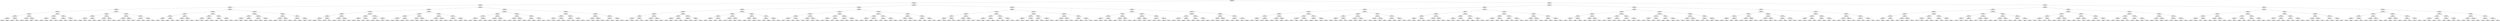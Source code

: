 ## [header material...]
## Command to get the layout: "dot -Teps thisfile > thisfile.eps"
graph "test"
{
node [shape="rectangle", fontsize=10, width=".2", height=".2", margin=0];
graph[fontsize=8];

n000 [label="clustersize = 14060
splitting feature:
((-0.0249,0.496)-(0.402,0.339))"] ;
n000 -- n001 ;
n001 [label="clustersize = 10172
splitting feature:
((-0.632,-0.539)-(-0.928,0.837))"] ;
n001 -- n002 ;
n002 [label="clustersize = 6351
splitting feature:
((-0.0139,0.876)-(-0.238,-0.17))"] ;
n002 -- n003 ;
n003 [label="clustersize = 1972
splitting feature:
((0.23,0.0547)-(-0.265,0.209))"] ;
n003 -- n004 ;
n004 [label="clustersize = 1054
splitting feature:
((-0.653,-0.28)-(-0.0932,0.878))"] ;
n004 -- n005 ;
n005 [label="clustersize = 473
splitting feature:
((0.324,-0.113)-(-0.579,0.998))"] ;
n005 -- n006 ;
n006 [label="clustersize = 327
splitting feature:
((-0.0357,-0.224)-(-0.68,0.752))"] ;
n006 -- n007 ;
n007 [label="clustersize = 260
splitting feature:
((0.52,0.0693)-(0.0142,0.985))"] ;
n007 -- n008 ;
n008 [label="clustersize = 151
splitting feature:
((0.199,0.0807)-(-0.288,0.0287))"] ;
n008 -- n009 ;
n009 [label="clustersize = 136
pupil avg:
[-0.03445397  0.18607763]"] ;
n008 -- n010 ;
n010 [label="clustersize = 15
pupil avg:
[-0.12021656 -0.05463838]"] ;
n007 -- n011 ;
n011 [label="clustersize = 109
splitting feature:
((0.574,0.0786)-(0.487,0.935))"] ;
n011 -- n012 ;
n012 [label="clustersize = 42
pupil avg:
[ 0.12949093  0.08744814]"] ;
n011 -- n013 ;
n013 [label="clustersize = 67
pupil avg:
[ 0.0213825   0.12010452]"] ;
n006 -- n014 ;
n014 [label="clustersize = 67
splitting feature:
((0.295,-0.959)-(-0.933,-0.892))"] ;
n014 -- n015 ;
n015 [label="clustersize = 48
splitting feature:
((0.751,-0.178)-(-0.203,0.269))"] ;
n015 -- n016 ;
n016 [label="clustersize = 18
pupil avg:
[ 0.06635826  0.21361566]"] ;
n015 -- n017 ;
n017 [label="clustersize = 30
pupil avg:
[ 0.16138804  0.06935751]"] ;
n014 -- n018 ;
n018 [label="clustersize = 19
splitting feature:
((-0.208,-0.314)-(0.934,0.853))"] ;
n018 -- n019 ;
n019 [label="clustersize = 15
pupil avg:
[ 0.49790048  0.1983466 ]"] ;
n018 -- n020 ;
n020 [label="clustersize = 4
pupil avg:
[-0.04474804  0.03942184]"] ;
n005 -- n021 ;
n021 [label="clustersize = 146
splitting feature:
((-0.043,-0.12)-(-0.734,0.777))"] ;
n021 -- n022 ;
n022 [label="clustersize = 100
splitting feature:
((0.0531,0.232)-(-0.34,-0.565))"] ;
n022 -- n023 ;
n023 [label="clustersize = 77
splitting feature:
((0.387,-0.43)-(-0.317,0.553))"] ;
n023 -- n024 ;
n024 [label="clustersize = 42
pupil avg:
[ 0.22964644  0.14064954]"] ;
n023 -- n025 ;
n025 [label="clustersize = 35
pupil avg:
[ 0.13114378  0.10305869]"] ;
n022 -- n026 ;
n026 [label="clustersize = 23
splitting feature:
((-0.783,0.809)-(0.534,0.0791))"] ;
n026 -- n027 ;
n027 [label="clustersize = 15
pupil avg:
[-0.12341096 -0.05111978]"] ;
n026 -- n028 ;
n028 [label="clustersize = 8
pupil avg:
[ 0.25878122  0.14936258]"] ;
n021 -- n029 ;
n029 [label="clustersize = 46
splitting feature:
((0.897,0.736)-(0.99,-0.535))"] ;
n029 -- n030 ;
n030 [label="clustersize = 20
splitting feature:
((-0.866,-0.298)-(0.44,0.333))"] ;
n030 -- n031 ;
n031 [label="clustersize = 9
pupil avg:
[ 0.20325759  0.0291265 ]"] ;
n030 -- n032 ;
n032 [label="clustersize = 11
pupil avg:
[ 0.29753847  0.14270072]"] ;
n029 -- n033 ;
n033 [label="clustersize = 26
splitting feature:
((0.732,-0.912)-(0.139,0.419))"] ;
n033 -- n034 ;
n034 [label="clustersize = 5
pupil avg:
[ 0.3538115  -0.08557404]"] ;
n033 -- n035 ;
n035 [label="clustersize = 21
pupil avg:
[ 0.50531586  0.15749047]"] ;
n004 -- n036 ;
n036 [label="clustersize = 581
splitting feature:
((0.133,0.553)-(-0.141,-0.441))"] ;
n036 -- n037 ;
n037 [label="clustersize = 406
splitting feature:
((0.156,0.466)-(-0.207,0.463))"] ;
n037 -- n038 ;
n038 [label="clustersize = 284
splitting feature:
((0.734,0.498)-(-0.529,0.955))"] ;
n038 -- n039 ;
n039 [label="clustersize = 85
splitting feature:
((-0.707,0.968)-(-0.76,0.0335))"] ;
n039 -- n040 ;
n040 [label="clustersize = 23
pupil avg:
[ 0.52194046  0.22355301]"] ;
n039 -- n041 ;
n041 [label="clustersize = 62
pupil avg:
[ 0.1664066  0.1718861]"] ;
n038 -- n042 ;
n042 [label="clustersize = 199
splitting feature:
((0.316,0.241)-(-0.518,0.138))"] ;
n042 -- n043 ;
n043 [label="clustersize = 91
pupil avg:
[ 0.3809756   0.12577229]"] ;
n042 -- n044 ;
n044 [label="clustersize = 108
pupil avg:
[ 0.55370731  0.16054082]"] ;
n037 -- n045 ;
n045 [label="clustersize = 122
splitting feature:
((-0.574,0.792)-(-0.0385,-0.359))"] ;
n045 -- n046 ;
n046 [label="clustersize = 43
splitting feature:
((0.352,0.6)-(0.828,-0.983))"] ;
n046 -- n047 ;
n047 [label="clustersize = 28
pupil avg:
[ 0.40672096  0.09217199]"] ;
n046 -- n048 ;
n048 [label="clustersize = 15
pupil avg:
[ 0.67279568  0.03157201]"] ;
n045 -- n049 ;
n049 [label="clustersize = 79
splitting feature:
((0.178,-0.185)-(-0.214,0.621))"] ;
n049 -- n050 ;
n050 [label="clustersize = 39
pupil avg:
[-0.00338251  0.17316869]"] ;
n049 -- n051 ;
n051 [label="clustersize = 40
pupil avg:
[ 0.25212688  0.10676578]"] ;
n036 -- n052 ;
n052 [label="clustersize = 175
splitting feature:
((-0.1,-0.622)-(-0.463,0.882))"] ;
n052 -- n053 ;
n053 [label="clustersize = 109
splitting feature:
((0.717,0.67)-(0.258,-0.352))"] ;
n053 -- n054 ;
n054 [label="clustersize = 23
splitting feature:
((0.891,-0.0239)-(-0.683,0.698))"] ;
n054 -- n055 ;
n055 [label="clustersize = 8
pupil avg:
[-0.31544782  0.03614991]"] ;
n054 -- n056 ;
n056 [label="clustersize = 15
pupil avg:
[ 0.104275    0.07212104]"] ;
n053 -- n057 ;
n057 [label="clustersize = 86
splitting feature:
((-0.00895,-0.416)-(0.128,0.225))"] ;
n057 -- n058 ;
n058 [label="clustersize = 30
pupil avg:
[-0.02325142  0.04471311]"] ;
n057 -- n059 ;
n059 [label="clustersize = 56
pupil avg:
[ 0.1968435   0.07766071]"] ;
n052 -- n060 ;
n060 [label="clustersize = 66
splitting feature:
((-0.629,0.704)-(0.011,-0.379))"] ;
n060 -- n061 ;
n061 [label="clustersize = 30
splitting feature:
((-0.187,-0.781)-(-0.931,0.907))"] ;
n061 -- n062 ;
n062 [label="clustersize = 22
pupil avg:
[ 0.45010823  0.07873364]"] ;
n061 -- n063 ;
n063 [label="clustersize = 8
pupil avg:
[ 0.71174614 -0.22863655]"] ;
n060 -- n064 ;
n064 [label="clustersize = 36
splitting feature:
((0.44,0.35)-(-0.253,-0.716))"] ;
n064 -- n065 ;
n065 [label="clustersize = 16
pupil avg:
[ 0.40177224  0.04582389]"] ;
n064 -- n066 ;
n066 [label="clustersize = 20
pupil avg:
[ 0.05075902  0.01946654]"] ;
n003 -- n067 ;
n067 [label="clustersize = 918
splitting feature:
((0.847,0.253)-(-0.174,0.897))"] ;
n067 -- n068 ;
n068 [label="clustersize = 90
splitting feature:
((0.0775,0.901)-(0.765,0.393))"] ;
n068 -- n069 ;
n069 [label="clustersize = 49
splitting feature:
((-0.805,-0.18)-(0.711,-0.329))"] ;
n069 -- n070 ;
n070 [label="clustersize = 32
splitting feature:
((-0.0422,0.965)-(-0.659,-0.896))"] ;
n070 -- n071 ;
n071 [label="clustersize = 18
splitting feature:
((0.58,0.853)-(-0.867,-0.51))"] ;
n071 -- n072 ;
n072 [label="clustersize = 5
pupil avg:
[ 0.30974659  0.03824561]"] ;
n071 -- n073 ;
n073 [label="clustersize = 13
pupil avg:
[ 0.32671195 -0.22341866]"] ;
n070 -- n074 ;
n074 [label="clustersize = 14
splitting feature:
((-0.751,-0.0539)-(-0.3,0.59))"] ;
n074 -- n075 ;
n075 [label="clustersize = 10
pupil avg:
[-0.21513847  0.04844141]"] ;
n074 -- n076 ;
n076 [label="clustersize = 4
pupil avg:
[ 0.36734431 -0.18187508]"] ;
n069 -- n077 ;
n077 [label="clustersize = 17
splitting feature:
((-0.463,0.932)-(-0.154,-0.916))"] ;
n077 -- n078 ;
n078 [label="clustersize = 9
splitting feature:
((0.907,0.308)-(0.721,-0.146))"] ;
n078 -- n079 ;
n079 [label="clustersize = 4
pupil avg:
[ 0.70826281  0.33619439]"] ;
n078 -- n080 ;
n080 [label="clustersize = 5
pupil avg:
[ 0.49323303  0.18750282]"] ;
n077 -- n081 ;
n081 [label="clustersize = 8
splitting feature:
((-0.22,-0.528)-(-0.649,0.782))"] ;
n081 -- n082 ;
n082 [label="clustersize = 4
pupil avg:
[ 0.19611628  0.13742335]"] ;
n081 -- n083 ;
n083 [label="clustersize = 4
pupil avg:
[ 0.50478021  0.00221212]"] ;
n068 -- n084 ;
n084 [label="clustersize = 41
splitting feature:
((-0.981,-0.299)-(0.71,0.254))"] ;
n084 -- n085 ;
n085 [label="clustersize = 18
splitting feature:
((-0.0256,-0.79)-(-0.839,-0.834))"] ;
n085 -- n086 ;
n086 [label="clustersize = 9
splitting feature:
((0.89,-0.409)-(-0.848,0.308))"] ;
n086 -- n087 ;
n087 [label="clustersize = 4
pupil avg:
[ 0.07538553 -0.15063929]"] ;
n086 -- n088 ;
n088 [label="clustersize = 5
pupil avg:
[-0.52745621 -0.25810071]"] ;
n085 -- n089 ;
n089 [label="clustersize = 9
splitting feature:
((0.498,-0.635)-(0.62,-0.186))"] ;
n089 -- n090 ;
n090 [label="clustersize = 5
pupil avg:
[-0.63809847 -0.3051734 ]"] ;
n089 -- n091 ;
n091 [label="clustersize = 4
pupil avg:
[-0.44180311 -0.15894368]"] ;
n084 -- n092 ;
n092 [label="clustersize = 23
splitting feature:
((0.989,0.801)-(-0.558,0.527))"] ;
n092 -- n093 ;
n093 [label="clustersize = 11
splitting feature:
((0.87,0.198)-(0.332,0.919))"] ;
n093 -- n094 ;
n094 [label="clustersize = 5
pupil avg:
[-0.43742075  0.244823  ]"] ;
n093 -- n095 ;
n095 [label="clustersize = 6
pupil avg:
[-0.18626702  0.29521062]"] ;
n092 -- n096 ;
n096 [label="clustersize = 12
splitting feature:
((0.435,0.19)-(-0.403,-0.868))"] ;
n096 -- n097 ;
n097 [label="clustersize = 6
pupil avg:
[ 0.10233054  0.09438725]"] ;
n096 -- n098 ;
n098 [label="clustersize = 6
pupil avg:
[-0.29191069 -0.19600562]"] ;
n067 -- n099 ;
n099 [label="clustersize = 828
splitting feature:
((-0.0894,0.678)-(-0.561,-0.252))"] ;
n099 -- n100 ;
n100 [label="clustersize = 563
splitting feature:
((-0.99,-0.00304)-(0.355,0.458))"] ;
n100 -- n101 ;
n101 [label="clustersize = 202
splitting feature:
((-0.749,0.531)-(0.651,-0.315))"] ;
n101 -- n102 ;
n102 [label="clustersize = 136
splitting feature:
((-0.158,-0.198)-(-0.0655,0.488))"] ;
n102 -- n103 ;
n103 [label="clustersize = 45
pupil avg:
[ 0.07597215 -0.09215464]"] ;
n102 -- n104 ;
n104 [label="clustersize = 91
pupil avg:
[ 0.28368631 -0.03543591]"] ;
n101 -- n105 ;
n105 [label="clustersize = 66
splitting feature:
((-0.406,-0.596)-(-0.489,0.872))"] ;
n105 -- n106 ;
n106 [label="clustersize = 46
pupil avg:
[ 0.33268613 -0.12301023]"] ;
n105 -- n107 ;
n107 [label="clustersize = 20
pupil avg:
[ 0.53687826 -0.15765626]"] ;
n100 -- n108 ;
n108 [label="clustersize = 361
splitting feature:
((-0.00351,0.505)-(0.0833,0.0182))"] ;
n108 -- n109 ;
n109 [label="clustersize = 274
splitting feature:
((-0.176,-0.564)-(0.174,0.765))"] ;
n109 -- n110 ;
n110 [label="clustersize = 109
pupil avg:
[ 0.37876975  0.04436253]"] ;
n109 -- n111 ;
n111 [label="clustersize = 165
pupil avg:
[ 0.50877456  0.07760795]"] ;
n108 -- n112 ;
n112 [label="clustersize = 87
splitting feature:
((-0.114,0.893)-(0.0606,-0.584))"] ;
n112 -- n113 ;
n113 [label="clustersize = 59
pupil avg:
[ 0.38595151  0.01353791]"] ;
n112 -- n114 ;
n114 [label="clustersize = 28
pupil avg:
[ 0.08212379  0.06030478]"] ;
n099 -- n115 ;
n115 [label="clustersize = 265
splitting feature:
((-0.232,-0.983)-(-0.63,0.649))"] ;
n115 -- n116 ;
n116 [label="clustersize = 118
splitting feature:
((-0.0184,0.467)-(-0.348,-0.287))"] ;
n116 -- n117 ;
n117 [label="clustersize = 68
splitting feature:
((-0.48,0.747)-(-0.644,-0.585))"] ;
n117 -- n118 ;
n118 [label="clustersize = 29
pupil avg:
[ 0.30488068 -0.05223937]"] ;
n117 -- n119 ;
n119 [label="clustersize = 39
pupil avg:
[ 0.07683475 -0.00291261]"] ;
n116 -- n120 ;
n120 [label="clustersize = 50
splitting feature:
((-0.172,0.292)-(-0.384,-0.544))"] ;
n120 -- n121 ;
n121 [label="clustersize = 21
pupil avg:
[ 0.14704561 -0.17882891]"] ;
n120 -- n122 ;
n122 [label="clustersize = 29
pupil avg:
[-0.28265023 -0.10278654]"] ;
n115 -- n123 ;
n123 [label="clustersize = 147
splitting feature:
((-0.145,0.786)-(-0.276,0.26))"] ;
n123 -- n124 ;
n124 [label="clustersize = 53
splitting feature:
((-0.699,-0.919)-(0.151,0.0853))"] ;
n124 -- n125 ;
n125 [label="clustersize = 22
pupil avg:
[ 0.44090276 -0.00295662]"] ;
n124 -- n126 ;
n126 [label="clustersize = 31
pupil avg:
[ 0.21176473  0.06218839]"] ;
n123 -- n127 ;
n127 [label="clustersize = 94
splitting feature:
((0.436,-0.594)-(-0.052,-0.732))"] ;
n127 -- n128 ;
n128 [label="clustersize = 26
pupil avg:
[ 0.29563911 -0.06648437]"] ;
n127 -- n129 ;
n129 [label="clustersize = 68
pupil avg:
[ 0.21641188 -0.20460175]"] ;
n002 -- n130 ;
n130 [label="clustersize = 4379
splitting feature:
((-0.303,0.826)-(-0.853,-0.149))"] ;
n130 -- n131 ;
n131 [label="clustersize = 1651
splitting feature:
((-0.145,-0.827)-(-0.283,0.774))"] ;
n131 -- n132 ;
n132 [label="clustersize = 789
splitting feature:
((0.416,-0.242)-(-0.97,-0.00515))"] ;
n132 -- n133 ;
n133 [label="clustersize = 580
splitting feature:
((-0.143,-0.562)-(-0.287,0.494))"] ;
n133 -- n134 ;
n134 [label="clustersize = 424
splitting feature:
((-0.448,0.409)-(0.0329,0.765))"] ;
n134 -- n135 ;
n135 [label="clustersize = 223
splitting feature:
((-0.241,-0.289)-(0.0102,0.622))"] ;
n135 -- n136 ;
n136 [label="clustersize = 166
pupil avg:
[-0.25703969  0.03019397]"] ;
n135 -- n137 ;
n137 [label="clustersize = 57
pupil avg:
[-0.0454762   0.13148988]"] ;
n134 -- n138 ;
n138 [label="clustersize = 201
splitting feature:
((-0.566,0.409)-(0.672,0.387))"] ;
n138 -- n139 ;
n139 [label="clustersize = 134
pupil avg:
[ 0.03048832  0.08292099]"] ;
n138 -- n140 ;
n140 [label="clustersize = 67
pupil avg:
[-0.18141001  0.14166316]"] ;
n133 -- n141 ;
n141 [label="clustersize = 156
splitting feature:
((-0.622,0.557)-(0.253,0.707))"] ;
n141 -- n142 ;
n142 [label="clustersize = 58
splitting feature:
((-0.383,-0.172)-(0.187,0.153))"] ;
n142 -- n143 ;
n143 [label="clustersize = 45
pupil avg:
[-0.03222919 -0.17349986]"] ;
n142 -- n144 ;
n144 [label="clustersize = 13
pupil avg:
[ 0.18183388 -0.13917384]"] ;
n141 -- n145 ;
n145 [label="clustersize = 98
splitting feature:
((-0.0255,-0.285)-(0.0332,0.537))"] ;
n145 -- n146 ;
n146 [label="clustersize = 61
pupil avg:
[-0.13805628  0.0403755 ]"] ;
n145 -- n147 ;
n147 [label="clustersize = 37
pupil avg:
[ 0.17580644  0.1455235 ]"] ;
n132 -- n148 ;
n148 [label="clustersize = 209
splitting feature:
((-0.348,0.471)-(-0.443,-0.283))"] ;
n148 -- n149 ;
n149 [label="clustersize = 81
splitting feature:
((-0.341,0.526)-(-0.264,-0.523))"] ;
n149 -- n150 ;
n150 [label="clustersize = 42
splitting feature:
((-0.923,-0.872)-(0.757,-0.575))"] ;
n150 -- n151 ;
n151 [label="clustersize = 32
pupil avg:
[ 0.26620523 -0.11635093]"] ;
n150 -- n152 ;
n152 [label="clustersize = 10
pupil avg:
[ 0.4880094 -0.1725604]"] ;
n149 -- n153 ;
n153 [label="clustersize = 39
splitting feature:
((0.77,0.615)-(-0.712,-0.675))"] ;
n153 -- n154 ;
n154 [label="clustersize = 21
pupil avg:
[-0.1771534  -0.10663434]"] ;
n153 -- n155 ;
n155 [label="clustersize = 18
pupil avg:
[ 0.0097243  -0.15707356]"] ;
n148 -- n156 ;
n156 [label="clustersize = 128
splitting feature:
((-0.288,-0.942)-(-0.0516,0.359))"] ;
n156 -- n157 ;
n157 [label="clustersize = 85
splitting feature:
((-0.0942,-0.801)-(-0.311,-0.49))"] ;
n157 -- n158 ;
n158 [label="clustersize = 28
pupil avg:
[-0.05813514 -0.1919453 ]"] ;
n157 -- n159 ;
n159 [label="clustersize = 57
pupil avg:
[-0.20619141 -0.24964081]"] ;
n156 -- n160 ;
n160 [label="clustersize = 43
splitting feature:
((-0.242,0.00949)-(0.237,0.179))"] ;
n160 -- n161 ;
n161 [label="clustersize = 34
pupil avg:
[-0.13752782 -0.1059581 ]"] ;
n160 -- n162 ;
n162 [label="clustersize = 9
pupil avg:
[ 0.16099967  0.06102009]"] ;
n131 -- n163 ;
n163 [label="clustersize = 862
splitting feature:
((0.807,-0.276)-(-0.981,0.155))"] ;
n163 -- n164 ;
n164 [label="clustersize = 426
splitting feature:
((-0.0988,0.787)-(-0.0919,-0.14))"] ;
n164 -- n165 ;
n165 [label="clustersize = 130
splitting feature:
((0.572,0.385)-(-0.804,-0.816))"] ;
n165 -- n166 ;
n166 [label="clustersize = 84
splitting feature:
((-0.535,-0.808)-(0.427,-0.412))"] ;
n166 -- n167 ;
n167 [label="clustersize = 28
pupil avg:
[ 0.10319469  0.06596779]"] ;
n166 -- n168 ;
n168 [label="clustersize = 56
pupil avg:
[ 0.34694586  0.02754365]"] ;
n165 -- n169 ;
n169 [label="clustersize = 46
splitting feature:
((-0.305,0.91)-(-0.44,-0.662))"] ;
n169 -- n170 ;
n170 [label="clustersize = 31
pupil avg:
[ 0.56248409 -0.19986526]"] ;
n169 -- n171 ;
n171 [label="clustersize = 15
pupil avg:
[ 0.13224736 -0.14441932]"] ;
n164 -- n172 ;
n172 [label="clustersize = 296
splitting feature:
((-0.324,0.433)-(0.389,-0.184))"] ;
n172 -- n173 ;
n173 [label="clustersize = 227
splitting feature:
((-0.578,0.781)-(-0.455,-0.877))"] ;
n173 -- n174 ;
n174 [label="clustersize = 122
pupil avg:
[ 0.19316181 -0.01473188]"] ;
n173 -- n175 ;
n175 [label="clustersize = 105
pupil avg:
[-0.02277316 -0.04419828]"] ;
n172 -- n176 ;
n176 [label="clustersize = 69
splitting feature:
((-0.621,0.525)-(0.297,0.115))"] ;
n176 -- n177 ;
n177 [label="clustersize = 20
pupil avg:
[ 0.14641733  0.06933105]"] ;
n176 -- n178 ;
n178 [label="clustersize = 49
pupil avg:
[-0.12012596  0.14860524]"] ;
n163 -- n179 ;
n179 [label="clustersize = 436
splitting feature:
((0.193,-0.19)-(-0.323,-0.974))"] ;
n179 -- n180 ;
n180 [label="clustersize = 244
splitting feature:
((0.146,0.958)-(0.24,0.0838))"] ;
n180 -- n181 ;
n181 [label="clustersize = 63
splitting feature:
((0.149,0.112)-(0.0179,0.653))"] ;
n181 -- n182 ;
n182 [label="clustersize = 16
pupil avg:
[ 0.21795838 -0.08057639]"] ;
n181 -- n183 ;
n183 [label="clustersize = 47
pupil avg:
[ 0.4191493  -0.19084048]"] ;
n180 -- n184 ;
n184 [label="clustersize = 181
splitting feature:
((-0.464,0.477)-(-0.238,0.00494))"] ;
n184 -- n185 ;
n185 [label="clustersize = 73
pupil avg:
[ 0.34637244 -0.221     ]"] ;
n184 -- n186 ;
n186 [label="clustersize = 108
pupil avg:
[ 0.14992067 -0.13087758]"] ;
n179 -- n187 ;
n187 [label="clustersize = 192
splitting feature:
((-0.126,0.286)-(-0.435,-0.312))"] ;
n187 -- n188 ;
n188 [label="clustersize = 99
splitting feature:
((0.821,-0.869)-(0.0677,0.0145))"] ;
n188 -- n189 ;
n189 [label="clustersize = 11
pupil avg:
[ 0.49701099 -0.2337228 ]"] ;
n188 -- n190 ;
n190 [label="clustersize = 88
pupil avg:
[ 0.15289074 -0.12613293]"] ;
n187 -- n191 ;
n191 [label="clustersize = 93
splitting feature:
((0.179,0.619)-(-0.495,0.968))"] ;
n191 -- n192 ;
n192 [label="clustersize = 33
pupil avg:
[-0.21286367 -0.23375638]"] ;
n191 -- n193 ;
n193 [label="clustersize = 60
pupil avg:
[ 0.10330044 -0.29132711]"] ;
n130 -- n194 ;
n194 [label="clustersize = 2728
splitting feature:
((-0.985,-0.918)-(-0.505,0.824))"] ;
n194 -- n195 ;
n195 [label="clustersize = 1318
splitting feature:
((-0.584,0.253)-(0.269,0.665))"] ;
n195 -- n196 ;
n196 [label="clustersize = 910
splitting feature:
((0.426,-0.523)-(-0.96,0.212))"] ;
n196 -- n197 ;
n197 [label="clustersize = 377
splitting feature:
((-0.12,-0.894)-(-0.0251,0.0982))"] ;
n197 -- n198 ;
n198 [label="clustersize = 172
splitting feature:
((0.601,-0.661)-(-0.428,-0.238))"] ;
n198 -- n199 ;
n199 [label="clustersize = 39
pupil avg:
[-0.34312613  0.11005171]"] ;
n198 -- n200 ;
n200 [label="clustersize = 133
pupil avg:
[-0.38198092 -0.10541463]"] ;
n197 -- n201 ;
n201 [label="clustersize = 205
splitting feature:
((-0.945,-0.741)-(0.388,-0.554))"] ;
n201 -- n202 ;
n202 [label="clustersize = 89
pupil avg:
[-0.31979507 -0.02734405]"] ;
n201 -- n203 ;
n203 [label="clustersize = 116
pupil avg:
[-0.1719292   0.07938348]"] ;
n196 -- n204 ;
n204 [label="clustersize = 533
splitting feature:
((-0.416,-0.628)-(0.419,-0.168))"] ;
n204 -- n205 ;
n205 [label="clustersize = 451
splitting feature:
((-0.469,-0.711)-(-0.826,-0.226))"] ;
n205 -- n206 ;
n206 [label="clustersize = 258
pupil avg:
[-0.36487961 -0.20919115]"] ;
n205 -- n207 ;
n207 [label="clustersize = 193
pupil avg:
[-0.22021803 -0.11828641]"] ;
n204 -- n208 ;
n208 [label="clustersize = 82
splitting feature:
((-0.14,0.815)-(-0.209,0.244))"] ;
n208 -- n209 ;
n209 [label="clustersize = 5
pupil avg:
[ 0.28987055  0.07248247]"] ;
n208 -- n210 ;
n210 [label="clustersize = 77
pupil avg:
[-0.17167561  0.01528684]"] ;
n195 -- n211 ;
n211 [label="clustersize = 408
splitting feature:
((-0.338,-0.0398)-(-0.897,0.321))"] ;
n211 -- n212 ;
n212 [label="clustersize = 284
splitting feature:
((-0.551,0.25)-(-0.11,0.833))"] ;
n212 -- n213 ;
n213 [label="clustersize = 166
splitting feature:
((-0.227,-0.314)-(0.398,-0.374))"] ;
n213 -- n214 ;
n214 [label="clustersize = 119
pupil avg:
[-0.33373927 -0.0075107 ]"] ;
n213 -- n215 ;
n215 [label="clustersize = 47
pupil avg:
[-0.38247795  0.1918603 ]"] ;
n212 -- n216 ;
n216 [label="clustersize = 118
splitting feature:
((0.708,0.78)-(-0.883,-0.0555))"] ;
n216 -- n217 ;
n217 [label="clustersize = 30
pupil avg:
[-0.10215425  0.28208601]"] ;
n216 -- n218 ;
n218 [label="clustersize = 88
pupil avg:
[-0.13236983 -0.03034494]"] ;
n211 -- n219 ;
n219 [label="clustersize = 124
splitting feature:
((-0.543,-0.699)-(-0.6,0.819))"] ;
n219 -- n220 ;
n220 [label="clustersize = 74
splitting feature:
((-0.452,0.884)-(-0.635,0.442))"] ;
n220 -- n221 ;
n221 [label="clustersize = 20
pupil avg:
[ 0.02508509 -0.0456775 ]"] ;
n220 -- n222 ;
n222 [label="clustersize = 54
pupil avg:
[-0.21559669  0.0450186 ]"] ;
n219 -- n223 ;
n223 [label="clustersize = 50
splitting feature:
((0.267,-0.201)-(-0.426,0.98))"] ;
n223 -- n224 ;
n224 [label="clustersize = 32
pupil avg:
[-0.01530947  0.01360662]"] ;
n223 -- n225 ;
n225 [label="clustersize = 18
pupil avg:
[ 0.25470039  0.0273758 ]"] ;
n194 -- n226 ;
n226 [label="clustersize = 1410
splitting feature:
((0.333,-0.265)-(-0.953,0.453))"] ;
n226 -- n227 ;
n227 [label="clustersize = 727
splitting feature:
((-0.725,-0.81)-(-0.678,0.454))"] ;
n227 -- n228 ;
n228 [label="clustersize = 282
splitting feature:
((-0.0679,-0.433)-(-0.337,0.698))"] ;
n228 -- n229 ;
n229 [label="clustersize = 243
splitting feature:
((0.38,-0.634)-(-0.046,0.668))"] ;
n229 -- n230 ;
n230 [label="clustersize = 143
pupil avg:
[-0.30723474  0.02740321]"] ;
n229 -- n231 ;
n231 [label="clustersize = 100
pupil avg:
[-0.13811214 -0.00385182]"] ;
n228 -- n232 ;
n232 [label="clustersize = 39
splitting feature:
((-0.845,-0.0427)-(0.874,-0.923))"] ;
n232 -- n233 ;
n233 [label="clustersize = 27
pupil avg:
[-0.05077391 -0.09474892]"] ;
n232 -- n234 ;
n234 [label="clustersize = 12
pupil avg:
[ 0.30385235 -0.15359988]"] ;
n227 -- n235 ;
n235 [label="clustersize = 445
splitting feature:
((0.0527,0.396)-(-0.281,-0.473))"] ;
n235 -- n236 ;
n236 [label="clustersize = 270
splitting feature:
((-0.39,0.528)-(-0.149,-0.627))"] ;
n236 -- n237 ;
n237 [label="clustersize = 57
pupil avg:
[ 0.1193942  -0.08251668]"] ;
n236 -- n238 ;
n238 [label="clustersize = 213
pupil avg:
[-0.01468352  0.06676746]"] ;
n235 -- n239 ;
n239 [label="clustersize = 175
splitting feature:
((-0.12,-0.0372)-(-0.274,-0.507))"] ;
n239 -- n240 ;
n240 [label="clustersize = 123
pupil avg:
[-0.03346251 -0.02157143]"] ;
n239 -- n241 ;
n241 [label="clustersize = 52
pupil avg:
[-0.26482956 -0.11460713]"] ;
n226 -- n242 ;
n242 [label="clustersize = 683
splitting feature:
((-0.417,0.392)-(-0.596,-0.548))"] ;
n242 -- n243 ;
n243 [label="clustersize = 239
splitting feature:
((-0.192,0.625)-(-0.193,-0.0556))"] ;
n243 -- n244 ;
n244 [label="clustersize = 62
splitting feature:
((-0.401,-0.844)-(-0.878,0.401))"] ;
n244 -- n245 ;
n245 [label="clustersize = 10
pupil avg:
[-0.07847702 -0.19295441]"] ;
n244 -- n246 ;
n246 [label="clustersize = 52
pupil avg:
[ 0.3004771  -0.14087166]"] ;
n243 -- n247 ;
n247 [label="clustersize = 177
splitting feature:
((-0.381,0.00849)-(-0.0538,0.27))"] ;
n247 -- n248 ;
n248 [label="clustersize = 93
pupil avg:
[-0.01757189 -0.18819299]"] ;
n247 -- n249 ;
n249 [label="clustersize = 84
pupil avg:
[ 0.08584879 -0.05469677]"] ;
n242 -- n250 ;
n250 [label="clustersize = 444
splitting feature:
((-0.459,0.999)-(-0.489,0.0505))"] ;
n250 -- n251 ;
n251 [label="clustersize = 197
splitting feature:
((0.127,-0.109)-(0.0777,-0.747))"] ;
n251 -- n252 ;
n252 [label="clustersize = 132
pupil avg:
[ 0.05484148  0.0064716 ]"] ;
n251 -- n253 ;
n253 [label="clustersize = 65
pupil avg:
[ 0.19445553  0.00804807]"] ;
n250 -- n254 ;
n254 [label="clustersize = 247
splitting feature:
((-0.244,-0.912)-(0.262,0.173))"] ;
n254 -- n255 ;
n255 [label="clustersize = 134
pupil avg:
[-0.14253843 -0.0690212 ]"] ;
n254 -- n256 ;
n256 [label="clustersize = 113
pupil avg:
[ 0.06530041  0.01911466]"] ;
n001 -- n257 ;
n257 [label="clustersize = 3821
splitting feature:
((0.125,-0.833)-(0.0835,0.904))"] ;
n257 -- n258 ;
n258 [label="clustersize = 1209
splitting feature:
((-0.813,0.615)-(0.795,-0.0267))"] ;
n258 -- n259 ;
n259 [label="clustersize = 953
splitting feature:
((-0.358,-0.493)-(0.232,0.656))"] ;
n259 -- n260 ;
n260 [label="clustersize = 603
splitting feature:
((-0.634,0.0194)-(0.203,-0.68))"] ;
n260 -- n261 ;
n261 [label="clustersize = 263
splitting feature:
((0.78,0.00333)-(0.408,-0.581))"] ;
n261 -- n262 ;
n262 [label="clustersize = 60
splitting feature:
((0.71,-0.404)-(0.388,0.861))"] ;
n262 -- n263 ;
n263 [label="clustersize = 35
splitting feature:
((0.153,-0.472)-(-0.993,0.384))"] ;
n263 -- n264 ;
n264 [label="clustersize = 9
pupil avg:
[ 0.13325762 -0.13961761]"] ;
n263 -- n265 ;
n265 [label="clustersize = 26
pupil avg:
[-0.07891259 -0.16385271]"] ;
n262 -- n266 ;
n266 [label="clustersize = 25
splitting feature:
((-0.706,0.39)-(-0.334,-0.2))"] ;
n266 -- n267 ;
n267 [label="clustersize = 7
pupil avg:
[ 0.44473983 -0.12366797]"] ;
n266 -- n268 ;
n268 [label="clustersize = 18
pupil avg:
[ 0.19077978 -0.1754272 ]"] ;
n261 -- n269 ;
n269 [label="clustersize = 203
splitting feature:
((-0.265,0.472)-(-0.484,-0.447))"] ;
n269 -- n270 ;
n270 [label="clustersize = 141
splitting feature:
((0.0938,0.0257)-(-0.179,0.529))"] ;
n270 -- n271 ;
n271 [label="clustersize = 27
pupil avg:
[ 0.19271839 -0.14423042]"] ;
n270 -- n272 ;
n272 [label="clustersize = 114
pupil avg:
[ 0.39696602 -0.16896859]"] ;
n269 -- n273 ;
n273 [label="clustersize = 62
splitting feature:
((-0.171,-0.0112)-(-0.856,0.328))"] ;
n273 -- n274 ;
n274 [label="clustersize = 35
pupil avg:
[-0.0709465  -0.13902844]"] ;
n273 -- n275 ;
n275 [label="clustersize = 27
pupil avg:
[ 0.34361082 -0.15923238]"] ;
n260 -- n276 ;
n276 [label="clustersize = 340
splitting feature:
((-0.306,0.638)-(0.162,-0.768))"] ;
n276 -- n277 ;
n277 [label="clustersize = 163
splitting feature:
((0.286,0.616)-(0.701,0.493))"] ;
n277 -- n278 ;
n278 [label="clustersize = 132
splitting feature:
((0.047,-0.328)-(-0.946,0.955))"] ;
n278 -- n279 ;
n279 [label="clustersize = 74
pupil avg:
[ 0.17386648 -0.09392057]"] ;
n278 -- n280 ;
n280 [label="clustersize = 58
pupil avg:
[ 0.34065899 -0.14754063]"] ;
n277 -- n281 ;
n281 [label="clustersize = 31
splitting feature:
((-0.504,0.807)-(0.353,-0.808))"] ;
n281 -- n282 ;
n282 [label="clustersize = 13
pupil avg:
[ 0.19764494 -0.21670905]"] ;
n281 -- n283 ;
n283 [label="clustersize = 18
pupil avg:
[-0.1075328  -0.16369245]"] ;
n276 -- n284 ;
n284 [label="clustersize = 177
splitting feature:
((0.0895,-0.237)-(0.843,-0.934))"] ;
n284 -- n285 ;
n285 [label="clustersize = 145
splitting feature:
((0.0802,-0.979)-(-0.0155,0.514))"] ;
n285 -- n286 ;
n286 [label="clustersize = 61
pupil avg:
[-0.24809517 -0.03834925]"] ;
n285 -- n287 ;
n287 [label="clustersize = 84
pupil avg:
[-0.0409915  -0.07698583]"] ;
n284 -- n288 ;
n288 [label="clustersize = 32
splitting feature:
((0.266,0.139)-(0.387,0.0155))"] ;
n288 -- n289 ;
n289 [label="clustersize = 27
pupil avg:
[ 0.24425472 -0.07800294]"] ;
n288 -- n290 ;
n290 [label="clustersize = 5
pupil avg:
[-0.37681403 -0.05728334]"] ;
n259 -- n291 ;
n291 [label="clustersize = 350
splitting feature:
((0.46,-0.0301)-(-0.202,0.98))"] ;
n291 -- n292 ;
n292 [label="clustersize = 113
splitting feature:
((-0.191,0.793)-(0.0596,-0.262))"] ;
n292 -- n293 ;
n293 [label="clustersize = 54
splitting feature:
((-0.108,0.144)-(0.144,0.529))"] ;
n293 -- n294 ;
n294 [label="clustersize = 26
splitting feature:
((-0.21,-0.0691)-(-0.149,0.631))"] ;
n294 -- n295 ;
n295 [label="clustersize = 16
pupil avg:
[ 0.13529654 -0.03872813]"] ;
n294 -- n296 ;
n296 [label="clustersize = 10
pupil avg:
[ 0.41879551  0.05341606]"] ;
n293 -- n297 ;
n297 [label="clustersize = 28
splitting feature:
((-0.749,0.148)-(-0.071,-0.657))"] ;
n297 -- n298 ;
n298 [label="clustersize = 21
pupil avg:
[ 0.52737877 -0.01358702]"] ;
n297 -- n299 ;
n299 [label="clustersize = 7
pupil avg:
[ 0.27964022 -0.03030479]"] ;
n292 -- n300 ;
n300 [label="clustersize = 59
splitting feature:
((-0.0418,0.764)-(0.341,-0.222))"] ;
n300 -- n301 ;
n301 [label="clustersize = 24
splitting feature:
((0.00548,0.765)-(0.118,-0.599))"] ;
n301 -- n302 ;
n302 [label="clustersize = 12
pupil avg:
[ 0.50399157  0.12018093]"] ;
n301 -- n303 ;
n303 [label="clustersize = 12
pupil avg:
[ 0.03998021  0.10863194]"] ;
n300 -- n304 ;
n304 [label="clustersize = 35
splitting feature:
((0.379,0.312)-(0.742,-0.647))"] ;
n304 -- n305 ;
n305 [label="clustersize = 22
pupil avg:
[ 0.0650854   0.06073615]"] ;
n304 -- n306 ;
n306 [label="clustersize = 13
pupil avg:
[-0.14652918  0.23089274]"] ;
n291 -- n307 ;
n307 [label="clustersize = 237
splitting feature:
((0.165,-0.622)-(-0.943,0.897))"] ;
n307 -- n308 ;
n308 [label="clustersize = 86
splitting feature:
((0.605,-0.766)-(0.212,-0.708))"] ;
n308 -- n309 ;
n309 [label="clustersize = 9
splitting feature:
((0.0624,0.96)-(0.13,0.405))"] ;
n309 -- n310 ;
n310 [label="clustersize = 4
pupil avg:
[ 0.80238095  0.01755952]"] ;
n309 -- n311 ;
n311 [label="clustersize = 5
pupil avg:
[ 0.44958128 -0.00708   ]"] ;
n308 -- n312 ;
n312 [label="clustersize = 77
splitting feature:
((-0.967,-0.318)-(0.888,-0.883))"] ;
n312 -- n313 ;
n313 [label="clustersize = 63
pupil avg:
[ 0.16862732 -0.00805539]"] ;
n312 -- n314 ;
n314 [label="clustersize = 14
pupil avg:
[ 0.46414751  0.04518701]"] ;
n307 -- n315 ;
n315 [label="clustersize = 151
splitting feature:
((0.91,-0.92)-(-0.557,-0.321))"] ;
n315 -- n316 ;
n316 [label="clustersize = 50
splitting feature:
((0.779,-0.962)-(0.355,-0.494))"] ;
n316 -- n317 ;
n317 [label="clustersize = 40
pupil avg:
[ 0.65445187 -0.07769176]"] ;
n316 -- n318 ;
n318 [label="clustersize = 10
pupil avg:
[ 0.40699642  0.0345845 ]"] ;
n315 -- n319 ;
n319 [label="clustersize = 101
splitting feature:
((-0.237,-0.391)-(-0.173,0.458))"] ;
n319 -- n320 ;
n320 [label="clustersize = 10
pupil avg:
[ 0.1477131  -0.04719953]"] ;
n319 -- n321 ;
n321 [label="clustersize = 91
pupil avg:
[ 0.48918087 -0.02511013]"] ;
n258 -- n322 ;
n322 [label="clustersize = 256
splitting feature:
((-0.29,0.589)-(0.303,-0.938))"] ;
n322 -- n323 ;
n323 [label="clustersize = 125
splitting feature:
((-0.0223,-0.249)-(-0.208,0.327))"] ;
n323 -- n324 ;
n324 [label="clustersize = 59
splitting feature:
((0.365,-0.518)-(-0.971,-0.194))"] ;
n324 -- n325 ;
n325 [label="clustersize = 36
splitting feature:
((0.741,-0.355)-(0.432,0.895))"] ;
n325 -- n326 ;
n326 [label="clustersize = 23
splitting feature:
((0.206,-0.547)-(-0.043,-0.444))"] ;
n326 -- n327 ;
n327 [label="clustersize = 7
pupil avg:
[-0.46787857  0.14861106]"] ;
n326 -- n328 ;
n328 [label="clustersize = 16
pupil avg:
[-0.161289    0.16115247]"] ;
n325 -- n329 ;
n329 [label="clustersize = 13
splitting feature:
((-0.578,0.132)-(0.406,-0.142))"] ;
n329 -- n330 ;
n330 [label="clustersize = 4
pupil avg:
[ 0.22529762 -0.1233631 ]"] ;
n329 -- n331 ;
n331 [label="clustersize = 9
pupil avg:
[ 0.09616715  0.20522534]"] ;
n324 -- n332 ;
n332 [label="clustersize = 23
splitting feature:
((0.181,-0.612)-(-0.758,-0.251))"] ;
n332 -- n333 ;
n333 [label="clustersize = 14
splitting feature:
((0.859,-0.384)-(0.805,-0.534))"] ;
n333 -- n334 ;
n334 [label="clustersize = 9
pupil avg:
[-0.18470732 -0.12338882]"] ;
n333 -- n335 ;
n335 [label="clustersize = 5
pupil avg:
[-0.30926302 -0.13170021]"] ;
n332 -- n336 ;
n336 [label="clustersize = 9
splitting feature:
((-0.149,-0.134)-(-0.434,0.478))"] ;
n336 -- n337 ;
n337 [label="clustersize = 4
pupil avg:
[-0.26854071 -0.30526024]"] ;
n336 -- n338 ;
n338 [label="clustersize = 5
pupil avg:
[ 0.60318543 -0.25178932]"] ;
n323 -- n339 ;
n339 [label="clustersize = 66
splitting feature:
((-0.99,-0.556)-(0.687,-0.96))"] ;
n339 -- n340 ;
n340 [label="clustersize = 26
splitting feature:
((-0.284,-0.162)-(-0.429,0.444))"] ;
n340 -- n341 ;
n341 [label="clustersize = 18
splitting feature:
((-0.556,-0.522)-(0.419,0.299))"] ;
n341 -- n342 ;
n342 [label="clustersize = 5
pupil avg:
[ 0.26746714 -0.14264549]"] ;
n341 -- n343 ;
n343 [label="clustersize = 13
pupil avg:
[-0.09699067  0.01647555]"] ;
n340 -- n344 ;
n344 [label="clustersize = 8
splitting feature:
((0.305,0.0849)-(-0.339,-0.545))"] ;
n344 -- n345 ;
n345 [label="clustersize = 4
pupil avg:
[ 0.52100173 -0.0416882 ]"] ;
n344 -- n346 ;
n346 [label="clustersize = 4
pupil avg:
[ 0.17257803 -0.25450139]"] ;
n339 -- n347 ;
n347 [label="clustersize = 40
splitting feature:
((0.0287,0.0653)-(0.335,0.464))"] ;
n347 -- n348 ;
n348 [label="clustersize = 19
splitting feature:
((-0.434,-0.618)-(-0.585,0.754))"] ;
n348 -- n349 ;
n349 [label="clustersize = 13
pupil avg:
[ 0.26514152 -0.19671314]"] ;
n348 -- n350 ;
n350 [label="clustersize = 6
pupil avg:
[ 0.51613762 -0.1553912 ]"] ;
n347 -- n351 ;
n351 [label="clustersize = 21
splitting feature:
((0.46,0.298)-(0.566,-0.948))"] ;
n351 -- n352 ;
n352 [label="clustersize = 13
pupil avg:
[ 0.49720112  0.07096397]"] ;
n351 -- n353 ;
n353 [label="clustersize = 8
pupil avg:
[ 0.48505378 -0.12206137]"] ;
n322 -- n354 ;
n354 [label="clustersize = 131
splitting feature:
((0.151,0.351)-(-0.0632,0.635))"] ;
n354 -- n355 ;
n355 [label="clustersize = 87
splitting feature:
((-0.0304,0.888)-(-0.721,-0.339))"] ;
n355 -- n356 ;
n356 [label="clustersize = 40
splitting feature:
((-0.212,-0.0955)-(-0.367,0.136))"] ;
n356 -- n357 ;
n357 [label="clustersize = 26
splitting feature:
((-0.349,-0.658)-(0.85,-0.246))"] ;
n357 -- n358 ;
n358 [label="clustersize = 19
pupil avg:
[-0.28860467  0.1648002 ]"] ;
n357 -- n359 ;
n359 [label="clustersize = 7
pupil avg:
[ 0.03019909  0.144143  ]"] ;
n356 -- n360 ;
n360 [label="clustersize = 14
splitting feature:
((0.554,-0.618)-(0.147,-0.288))"] ;
n360 -- n361 ;
n361 [label="clustersize = 5
pupil avg:
[ 0.38813283 -0.05595238]"] ;
n360 -- n362 ;
n362 [label="clustersize = 9
pupil avg:
[ 0.01053234  0.19281823]"] ;
n355 -- n363 ;
n363 [label="clustersize = 47
splitting feature:
((-0.503,-0.872)-(0.714,-0.408))"] ;
n363 -- n364 ;
n364 [label="clustersize = 31
splitting feature:
((-0.138,0.23)-(0.485,0.253))"] ;
n364 -- n365 ;
n365 [label="clustersize = 27
pupil avg:
[-0.4059574   0.02994911]"] ;
n364 -- n366 ;
n366 [label="clustersize = 4
pupil avg:
[-0.10563345 -0.10743969]"] ;
n363 -- n367 ;
n367 [label="clustersize = 16
splitting feature:
((0.3,-0.0897)-(-0.948,-0.373))"] ;
n367 -- n368 ;
n368 [label="clustersize = 10
pupil avg:
[-0.16888683  0.18769681]"] ;
n367 -- n369 ;
n369 [label="clustersize = 6
pupil avg:
[-0.28547296  0.02400878]"] ;
n354 -- n370 ;
n370 [label="clustersize = 44
splitting feature:
((0.826,-0.15)-(-0.98,0.346))"] ;
n370 -- n371 ;
n371 [label="clustersize = 27
splitting feature:
((-0.588,-0.59)-(0.895,-0.0882))"] ;
n371 -- n372 ;
n372 [label="clustersize = 8
splitting feature:
((0.147,0.234)-(-0.825,-0.455))"] ;
n372 -- n373 ;
n373 [label="clustersize = 4
pupil avg:
[-0.1351822  -0.08766105]"] ;
n372 -- n374 ;
n374 [label="clustersize = 4
pupil avg:
[-0.49524107 -0.0770401 ]"] ;
n371 -- n375 ;
n375 [label="clustersize = 19
splitting feature:
((0.474,-0.142)-(-0.15,0.0411))"] ;
n375 -- n376 ;
n376 [label="clustersize = 6
pupil avg:
[-0.09890258  0.24125216]"] ;
n375 -- n377 ;
n377 [label="clustersize = 13
pupil avg:
[ 0.03675996 -0.02251836]"] ;
n370 -- n378 ;
n378 [label="clustersize = 17
splitting feature:
((-0.0827,-0.43)-(-0.329,0.933))"] ;
n378 -- n379 ;
n379 [label="clustersize = 9
splitting feature:
((-0.873,-0.957)-(0.635,0.476))"] ;
n379 -- n380 ;
n380 [label="clustersize = 5
pupil avg:
[-0.26245246 -0.178702  ]"] ;
n379 -- n381 ;
n381 [label="clustersize = 4
pupil avg:
[ 0.31682988 -0.15622382]"] ;
n378 -- n382 ;
n382 [label="clustersize = 8
splitting feature:
((-0.031,-0.223)-(-0.22,-0.324))"] ;
n382 -- n383 ;
n383 [label="clustersize = 4
pupil avg:
[ 0.6851827 -0.1158101]"] ;
n382 -- n384 ;
n384 [label="clustersize = 4
pupil avg:
[ 0.14741282 -0.04342744]"] ;
n257 -- n385 ;
n385 [label="clustersize = 2612
splitting feature:
((-0.429,0.128)-(0.0146,0.568))"] ;
n385 -- n386 ;
n386 [label="clustersize = 861
splitting feature:
((0.55,0.49)-(0.00995,-0.701))"] ;
n386 -- n387 ;
n387 [label="clustersize = 331
splitting feature:
((-0.981,0.317)-(0.0577,-0.647))"] ;
n387 -- n388 ;
n388 [label="clustersize = 257
splitting feature:
((-0.262,0.235)-(-0.419,0.877))"] ;
n388 -- n389 ;
n389 [label="clustersize = 145
splitting feature:
((-0.507,-0.14)-(0.29,-0.306))"] ;
n389 -- n390 ;
n390 [label="clustersize = 133
splitting feature:
((0.369,0.684)-(0.709,0.25))"] ;
n390 -- n391 ;
n391 [label="clustersize = 113
pupil avg:
[ 0.32624069 -0.18441266]"] ;
n390 -- n392 ;
n392 [label="clustersize = 20
pupil avg:
[ 0.14699047 -0.23006038]"] ;
n389 -- n393 ;
n393 [label="clustersize = 12
splitting feature:
((-0.343,0.202)-(0.0924,0.56))"] ;
n393 -- n394 ;
n394 [label="clustersize = 8
pupil avg:
[ 0.24968362 -0.09925829]"] ;
n393 -- n395 ;
n395 [label="clustersize = 4
pupil avg:
[ 0.66582074  0.1993383 ]"] ;
n388 -- n396 ;
n396 [label="clustersize = 112
splitting feature:
((-0.0667,0.615)-(0.347,0.162))"] ;
n396 -- n397 ;
n397 [label="clustersize = 104
splitting feature:
((-0.158,-0.153)-(-0.402,0.454))"] ;
n397 -- n398 ;
n398 [label="clustersize = 8
pupil avg:
[ 0.28744651 -0.26624745]"] ;
n397 -- n399 ;
n399 [label="clustersize = 96
pupil avg:
[ 0.60506681 -0.22629257]"] ;
n396 -- n400 ;
n400 [label="clustersize = 8
splitting feature:
((-0.63,-0.788)-(0.771,-0.754))"] ;
n400 -- n401 ;
n401 [label="clustersize = 4
pupil avg:
[-0.08345794 -0.11603939]"] ;
n400 -- n402 ;
n402 [label="clustersize = 4
pupil avg:
[ 0.35586636  0.14360917]"] ;
n387 -- n403 ;
n403 [label="clustersize = 74
splitting feature:
((-0.699,0.233)-(-0.575,-0.276))"] ;
n403 -- n404 ;
n404 [label="clustersize = 48
splitting feature:
((0.236,-0.488)-(-0.726,0.372))"] ;
n404 -- n405 ;
n405 [label="clustersize = 17
splitting feature:
((0.374,-0.473)-(-0.441,-0.635))"] ;
n405 -- n406 ;
n406 [label="clustersize = 13
pupil avg:
[ 0.57893844  0.28333643]"] ;
n405 -- n407 ;
n407 [label="clustersize = 4
pupil avg:
[ 0.30054102  0.08652641]"] ;
n404 -- n408 ;
n408 [label="clustersize = 31
splitting feature:
((0.835,0.931)-(0.871,0.561))"] ;
n408 -- n409 ;
n409 [label="clustersize = 7
pupil avg:
[ 0.75086102  0.07695823]"] ;
n408 -- n410 ;
n410 [label="clustersize = 24
pupil avg:
[ 0.36320057 -0.00933566]"] ;
n403 -- n411 ;
n411 [label="clustersize = 26
splitting feature:
((-0.522,0.768)-(0.153,-0.604))"] ;
n411 -- n412 ;
n412 [label="clustersize = 8
splitting feature:
((-0.381,0.797)-(0.16,0.646))"] ;
n412 -- n413 ;
n413 [label="clustersize = 4
pupil avg:
[ 0.21022592  0.00876507]"] ;
n412 -- n414 ;
n414 [label="clustersize = 4
pupil avg:
[ 0.45054487  0.17235806]"] ;
n411 -- n415 ;
n415 [label="clustersize = 18
splitting feature:
((-0.924,0.477)-(0.981,-0.921))"] ;
n415 -- n416 ;
n416 [label="clustersize = 13
pupil avg:
[ 0.01112891  0.15557452]"] ;
n415 -- n417 ;
n417 [label="clustersize = 5
pupil avg:
[ 0.25470085  0.17464387]"] ;
n386 -- n418 ;
n418 [label="clustersize = 530
splitting feature:
((-0.261,0.472)-(-0.622,-0.768))"] ;
n418 -- n419 ;
n419 [label="clustersize = 444
splitting feature:
((-0.194,0.631)-(-0.513,-0.0765))"] ;
n419 -- n420 ;
n420 [label="clustersize = 253
splitting feature:
((-0.736,-0.256)-(0.109,-0.132))"] ;
n420 -- n421 ;
n421 [label="clustersize = 106
splitting feature:
((-0.474,0.995)-(0.604,-0.302))"] ;
n421 -- n422 ;
n422 [label="clustersize = 85
pupil avg:
[ 0.43111655 -0.18711758]"] ;
n421 -- n423 ;
n423 [label="clustersize = 21
pupil avg:
[ 0.27251854 -0.04427842]"] ;
n420 -- n424 ;
n424 [label="clustersize = 147
splitting feature:
((-0.143,0.123)-(-0.931,0.833))"] ;
n424 -- n425 ;
n425 [label="clustersize = 100
pupil avg:
[ 0.15231689 -0.11650075]"] ;
n424 -- n426 ;
n426 [label="clustersize = 47
pupil avg:
[ 0.40094119 -0.17986198]"] ;
n419 -- n427 ;
n427 [label="clustersize = 191
splitting feature:
((0.816,-0.149)-(-0.89,-0.11))"] ;
n427 -- n428 ;
n428 [label="clustersize = 46
splitting feature:
((0.804,0.985)-(-0.0726,0.0159))"] ;
n428 -- n429 ;
n429 [label="clustersize = 10
pupil avg:
[-0.18593803  0.12693111]"] ;
n428 -- n430 ;
n430 [label="clustersize = 36
pupil avg:
[ 0.16576143 -0.02222842]"] ;
n427 -- n431 ;
n431 [label="clustersize = 145
splitting feature:
((-0.481,0.0683)-(-0.0712,-0.172))"] ;
n431 -- n432 ;
n432 [label="clustersize = 108
pupil avg:
[ 0.22284517 -0.20686085]"] ;
n431 -- n433 ;
n433 [label="clustersize = 37
pupil avg:
[-0.07443993 -0.12664494]"] ;
n418 -- n434 ;
n434 [label="clustersize = 86
splitting feature:
((-0.198,-0.399)-(-0.967,0.249))"] ;
n434 -- n435 ;
n435 [label="clustersize = 55
splitting feature:
((-0.319,0.591)-(-0.421,0.845))"] ;
n435 -- n436 ;
n436 [label="clustersize = 15
splitting feature:
((0.234,0.481)-(-0.0945,0.494))"] ;
n436 -- n437 ;
n437 [label="clustersize = 6
pupil avg:
[-0.06344909 -0.17407099]"] ;
n436 -- n438 ;
n438 [label="clustersize = 9
pupil avg:
[ 0.26390891 -0.20981006]"] ;
n435 -- n439 ;
n439 [label="clustersize = 40
splitting feature:
((-0.673,-0.942)-(0.412,-0.743))"] ;
n439 -- n440 ;
n440 [label="clustersize = 22
pupil avg:
[-0.41081039 -0.16175947]"] ;
n439 -- n441 ;
n441 [label="clustersize = 18
pupil avg:
[-0.2537252   0.07723928]"] ;
n434 -- n442 ;
n442 [label="clustersize = 31
splitting feature:
((0.654,0.608)-(0.907,-0.903))"] ;
n442 -- n443 ;
n443 [label="clustersize = 13
splitting feature:
((0.362,0.579)-(-0.223,-0.13))"] ;
n443 -- n444 ;
n444 [label="clustersize = 5
pupil avg:
[ 0.21356744 -0.25978365]"] ;
n443 -- n445 ;
n445 [label="clustersize = 8
pupil avg:
[-0.05168684 -0.28772934]"] ;
n442 -- n446 ;
n446 [label="clustersize = 18
splitting feature:
((0.276,0.969)-(-0.0149,-0.753))"] ;
n446 -- n447 ;
n447 [label="clustersize = 7
pupil avg:
[ 0.56718777 -0.187576  ]"] ;
n446 -- n448 ;
n448 [label="clustersize = 11
pupil avg:
[ 0.17341924 -0.16171142]"] ;
n385 -- n449 ;
n449 [label="clustersize = 1751
splitting feature:
((0.969,-0.928)-(-0.199,-0.654))"] ;
n449 -- n450 ;
n450 [label="clustersize = 459
splitting feature:
((0.622,-0.429)-(-0.84,-0.177))"] ;
n450 -- n451 ;
n451 [label="clustersize = 182
splitting feature:
((-0.287,-0.292)-(0.378,0.755))"] ;
n451 -- n452 ;
n452 [label="clustersize = 59
splitting feature:
((0.188,0.244)-(-0.105,0.853))"] ;
n452 -- n453 ;
n453 [label="clustersize = 20
splitting feature:
((0.473,-0.498)-(-0.157,-0.925))"] ;
n453 -- n454 ;
n454 [label="clustersize = 15
pupil avg:
[ 0.3865654   0.15880833]"] ;
n453 -- n455 ;
n455 [label="clustersize = 5
pupil avg:
[ 0.06339278  0.02675952]"] ;
n452 -- n456 ;
n456 [label="clustersize = 39
splitting feature:
((0.669,-0.029)-(-0.272,0.0353))"] ;
n456 -- n457 ;
n457 [label="clustersize = 6
pupil avg:
[ 0.7985336   0.00236178]"] ;
n456 -- n458 ;
n458 [label="clustersize = 33
pupil avg:
[ 0.59855467 -0.02016592]"] ;
n451 -- n459 ;
n459 [label="clustersize = 123
splitting feature:
((0.447,0.429)-(0.681,0.0822))"] ;
n459 -- n460 ;
n460 [label="clustersize = 92
splitting feature:
((0.223,0.414)-(-0.868,0.404))"] ;
n460 -- n461 ;
n461 [label="clustersize = 77
pupil avg:
[ 0.52865402  0.1825471 ]"] ;
n460 -- n462 ;
n462 [label="clustersize = 15
pupil avg:
[ 0.67648105  0.10805474]"] ;
n459 -- n463 ;
n463 [label="clustersize = 31
splitting feature:
((0.297,-0.53)-(0.97,0.329))"] ;
n463 -- n464 ;
n464 [label="clustersize = 22
pupil avg:
[ 0.6135387   0.14894708]"] ;
n463 -- n465 ;
n465 [label="clustersize = 9
pupil avg:
[ 0.84323116  0.18755473]"] ;
n450 -- n466 ;
n466 [label="clustersize = 277
splitting feature:
((0.0861,0.0696)-(-0.331,0.0451))"] ;
n466 -- n467 ;
n467 [label="clustersize = 133
splitting feature:
((-0.469,0.725)-(-0.999,0.0222))"] ;
n467 -- n468 ;
n468 [label="clustersize = 53
splitting feature:
((-0.92,0.952)-(-0.0982,0.36))"] ;
n468 -- n469 ;
n469 [label="clustersize = 12
pupil avg:
[ 0.76080988 -0.00570424]"] ;
n468 -- n470 ;
n470 [label="clustersize = 41
pupil avg:
[ 0.59389333  0.03581793]"] ;
n467 -- n471 ;
n471 [label="clustersize = 80
splitting feature:
((0.0451,-0.275)-(-0.959,0.464))"] ;
n471 -- n472 ;
n472 [label="clustersize = 19
pupil avg:
[ 0.25436952  0.02913399]"] ;
n471 -- n473 ;
n473 [label="clustersize = 61
pupil avg:
[ 0.54579692  0.04074939]"] ;
n466 -- n474 ;
n474 [label="clustersize = 144
splitting feature:
((0.515,0.639)-(0.145,0.688))"] ;
n474 -- n475 ;
n475 [label="clustersize = 13
splitting feature:
((-0.505,0.252)-(-0.588,-0.878))"] ;
n475 -- n476 ;
n476 [label="clustersize = 9
pupil avg:
[ 0.37362445  0.0415669 ]"] ;
n475 -- n477 ;
n477 [label="clustersize = 4
pupil avg:
[ 0.51696847  0.14203006]"] ;
n474 -- n478 ;
n478 [label="clustersize = 131
splitting feature:
((0.255,-0.642)-(0.921,-0.864))"] ;
n478 -- n479 ;
n479 [label="clustersize = 39
pupil avg:
[ 0.47028928 -0.07135295]"] ;
n478 -- n480 ;
n480 [label="clustersize = 92
pupil avg:
[ 0.55594787 -0.14017704]"] ;
n449 -- n481 ;
n481 [label="clustersize = 1292
splitting feature:
((-0.00739,0.0811)-(0.189,0.475))"] ;
n481 -- n482 ;
n482 [label="clustersize = 617
splitting feature:
((-0.985,0.413)-(0.246,-0.0255))"] ;
n482 -- n483 ;
n483 [label="clustersize = 347
splitting feature:
((-0.169,-0.931)-(-0.54,0.285))"] ;
n483 -- n484 ;
n484 [label="clustersize = 176
splitting feature:
((-0.504,-0.117)-(-0.218,-0.599))"] ;
n484 -- n485 ;
n485 [label="clustersize = 23
pupil avg:
[ 0.42618996 -0.06453868]"] ;
n484 -- n486 ;
n486 [label="clustersize = 153
pupil avg:
[ 0.21841428 -0.0593894 ]"] ;
n483 -- n487 ;
n487 [label="clustersize = 171
splitting feature:
((-0.96,0.969)-(0.246,0.231))"] ;
n487 -- n488 ;
n488 [label="clustersize = 91
pupil avg:
[ 0.54902732 -0.08999224]"] ;
n487 -- n489 ;
n489 [label="clustersize = 80
pupil avg:
[ 0.27234201 -0.03740428]"] ;
n482 -- n490 ;
n490 [label="clustersize = 270
splitting feature:
((-0.257,0.0895)-(-0.633,0.626))"] ;
n490 -- n491 ;
n491 [label="clustersize = 196
splitting feature:
((-0.131,0.145)-(0.137,-0.456))"] ;
n491 -- n492 ;
n492 [label="clustersize = 155
pupil avg:
[ 0.18929854  0.00931404]"] ;
n491 -- n493 ;
n493 [label="clustersize = 41
pupil avg:
[-0.02705565  0.08264573]"] ;
n490 -- n494 ;
n494 [label="clustersize = 74
splitting feature:
((-0.0731,0.35)-(-0.434,0.671))"] ;
n494 -- n495 ;
n495 [label="clustersize = 61
pupil avg:
[ 0.2904973   0.08992655]"] ;
n494 -- n496 ;
n496 [label="clustersize = 13
pupil avg:
[ 0.67504096  0.09274928]"] ;
n481 -- n497 ;
n497 [label="clustersize = 675
splitting feature:
((-0.891,0.506)-(0.389,-0.491))"] ;
n497 -- n498 ;
n498 [label="clustersize = 546
splitting feature:
((-0.706,0.841)-(-0.247,-0.13))"] ;
n498 -- n499 ;
n499 [label="clustersize = 259
splitting feature:
((-0.868,0.816)-(0.19,0.418))"] ;
n499 -- n500 ;
n500 [label="clustersize = 88
pupil avg:
[ 0.52585962 -0.07570007]"] ;
n499 -- n501 ;
n501 [label="clustersize = 171
pupil avg:
[ 0.49029033  0.06666042]"] ;
n498 -- n502 ;
n502 [label="clustersize = 287
splitting feature:
((-0.938,0.463)-(-0.864,-0.295))"] ;
n502 -- n503 ;
n503 [label="clustersize = 263
pupil avg:
[ 0.42751102 -0.03822459]"] ;
n502 -- n504 ;
n504 [label="clustersize = 24
pupil avg:
[ 0.22821989 -0.03925021]"] ;
n497 -- n505 ;
n505 [label="clustersize = 129
splitting feature:
((0.111,0.592)-(-0.34,-0.496))"] ;
n505 -- n506 ;
n506 [label="clustersize = 102
splitting feature:
((-0.473,0.617)-(0.405,-0.464))"] ;
n506 -- n507 ;
n507 [label="clustersize = 57
pupil avg:
[ 0.47891752  0.13017638]"] ;
n506 -- n508 ;
n508 [label="clustersize = 45
pupil avg:
[ 0.29649296  0.14992905]"] ;
n505 -- n509 ;
n509 [label="clustersize = 27
splitting feature:
((0.0721,-0.131)-(-0.0371,-0.301))"] ;
n509 -- n510 ;
n510 [label="clustersize = 7
pupil avg:
[ 0.44253665  0.10158579]"] ;
n509 -- n511 ;
n511 [label="clustersize = 20
pupil avg:
[-0.05175628 -0.05558987]"] ;
n000 -- n512 ;
n512 [label="clustersize = 3888
splitting feature:
((-0.47,-0.639)-(-0.608,0.868))"] ;
n512 -- n513 ;
n513 [label="clustersize = 2546
splitting feature:
((-0.998,0.116)-(0.757,-0.903))"] ;
n513 -- n514 ;
n514 [label="clustersize = 1325
splitting feature:
((-0.446,-0.696)-(-1,0.552))"] ;
n514 -- n515 ;
n515 [label="clustersize = 841
splitting feature:
((-0.164,-0.832)-(0.25,0.224))"] ;
n515 -- n516 ;
n516 [label="clustersize = 494
splitting feature:
((-0.316,-0.914)-(-0.561,-0.368))"] ;
n516 -- n517 ;
n517 [label="clustersize = 254
splitting feature:
((0.0586,-0.293)-(-0.35,0.432))"] ;
n517 -- n518 ;
n518 [label="clustersize = 148
splitting feature:
((0.39,-0.447)-(-0.363,0.191))"] ;
n518 -- n519 ;
n519 [label="clustersize = 52
splitting feature:
((0.0582,0.459)-(-0.55,-0.973))"] ;
n519 -- n520 ;
n520 [label="clustersize = 17
pupil avg:
[-0.27414061  0.15511106]"] ;
n519 -- n521 ;
n521 [label="clustersize = 35
pupil avg:
[-0.39722958 -0.04327568]"] ;
n518 -- n522 ;
n522 [label="clustersize = 96
splitting feature:
((-0.888,0.00408)-(-0.0199,-0.347))"] ;
n522 -- n523 ;
n523 [label="clustersize = 19
pupil avg:
[-0.13482647 -0.11132543]"] ;
n522 -- n524 ;
n524 [label="clustersize = 77
pupil avg:
[-0.29697239 -0.13588079]"] ;
n517 -- n525 ;
n525 [label="clustersize = 106
splitting feature:
((0.193,-0.0127)-(0.606,0.341))"] ;
n525 -- n526 ;
n526 [label="clustersize = 79
splitting feature:
((-0.563,-0.0253)-(0.334,0.179))"] ;
n526 -- n527 ;
n527 [label="clustersize = 49
pupil avg:
[-0.13515164 -0.19463029]"] ;
n526 -- n528 ;
n528 [label="clustersize = 30
pupil avg:
[ 0.06202033 -0.07833372]"] ;
n525 -- n529 ;
n529 [label="clustersize = 27
splitting feature:
((0.89,0.262)-(0.399,-0.542))"] ;
n529 -- n530 ;
n530 [label="clustersize = 19
pupil avg:
[-0.36606985 -0.22486451]"] ;
n529 -- n531 ;
n531 [label="clustersize = 8
pupil avg:
[-0.09344791 -0.13978129]"] ;
n516 -- n532 ;
n532 [label="clustersize = 240
splitting feature:
((0.15,-0.0528)-(-0.201,-0.995))"] ;
n532 -- n533 ;
n533 [label="clustersize = 112
splitting feature:
((0.369,0.253)-(-0.239,0.741))"] ;
n533 -- n534 ;
n534 [label="clustersize = 28
splitting feature:
((0.446,0.476)-(-0.0964,0.0675))"] ;
n534 -- n535 ;
n535 [label="clustersize = 7
pupil avg:
[-0.11893907  0.24677831]"] ;
n534 -- n536 ;
n536 [label="clustersize = 21
pupil avg:
[-0.17746995 -0.04817281]"] ;
n533 -- n537 ;
n537 [label="clustersize = 84
splitting feature:
((0.427,0.145)-(-0.836,-0.993))"] ;
n537 -- n538 ;
n538 [label="clustersize = 52
pupil avg:
[ 0.08149313 -0.05441117]"] ;
n537 -- n539 ;
n539 [label="clustersize = 32
pupil avg:
[-0.02939061 -0.18201072]"] ;
n532 -- n540 ;
n540 [label="clustersize = 128
splitting feature:
((-0.304,0.871)-(-0.109,-0.415))"] ;
n540 -- n541 ;
n541 [label="clustersize = 28
splitting feature:
((-0.467,0.248)-(-0.397,0.508))"] ;
n541 -- n542 ;
n542 [label="clustersize = 19
pupil avg:
[-0.00791526 -0.22992623]"] ;
n541 -- n543 ;
n543 [label="clustersize = 9
pupil avg:
[ 0.20632505 -0.16153651]"] ;
n540 -- n544 ;
n544 [label="clustersize = 100
splitting feature:
((-0.997,-0.952)-(0.173,0.454))"] ;
n544 -- n545 ;
n545 [label="clustersize = 80
pupil avg:
[-0.24521492 -0.2776815 ]"] ;
n544 -- n546 ;
n546 [label="clustersize = 20
pupil avg:
[-0.23492656 -0.04291416]"] ;
n515 -- n547 ;
n547 [label="clustersize = 347
splitting feature:
((-0.435,-0.256)-(-0.25,0.902))"] ;
n547 -- n548 ;
n548 [label="clustersize = 236
splitting feature:
((0.838,-0.765)-(0.68,0.226))"] ;
n548 -- n549 ;
n549 [label="clustersize = 51
splitting feature:
((-0.318,0.539)-(-0.533,-0.911))"] ;
n549 -- n550 ;
n550 [label="clustersize = 16
splitting feature:
((0.262,0.565)-(0.917,0.333))"] ;
n550 -- n551 ;
n551 [label="clustersize = 12
pupil avg:
[-0.2636765   0.06373928]"] ;
n550 -- n552 ;
n552 [label="clustersize = 4
pupil avg:
[ 0.07279315 -0.13812818]"] ;
n549 -- n553 ;
n553 [label="clustersize = 35
splitting feature:
((0.123,-0.156)-(-0.376,-0.037))"] ;
n553 -- n554 ;
n554 [label="clustersize = 21
pupil avg:
[-0.40736134  0.21465729]"] ;
n553 -- n555 ;
n555 [label="clustersize = 14
pupil avg:
[-0.3439442  -0.03220075]"] ;
n548 -- n556 ;
n556 [label="clustersize = 185
splitting feature:
((0.00172,-0.576)-(0.156,0.645))"] ;
n556 -- n557 ;
n557 [label="clustersize = 117
splitting feature:
((-0.113,0.891)-(-0.0812,-0.896))"] ;
n557 -- n558 ;
n558 [label="clustersize = 58
pupil avg:
[-0.04721673  0.03546009]"] ;
n557 -- n559 ;
n559 [label="clustersize = 59
pupil avg:
[-0.28269229  0.10334963]"] ;
n556 -- n560 ;
n560 [label="clustersize = 68
splitting feature:
((0.277,-0.277)-(-0.952,-0.703))"] ;
n560 -- n561 ;
n561 [label="clustersize = 57
pupil avg:
[ 0.07555699  0.17564213]"] ;
n560 -- n562 ;
n562 [label="clustersize = 11
pupil avg:
[-0.25193697 -0.14661685]"] ;
n547 -- n563 ;
n563 [label="clustersize = 111
splitting feature:
((0.749,0.197)-(-0.155,-0.78))"] ;
n563 -- n564 ;
n564 [label="clustersize = 35
splitting feature:
((-0.102,-0.719)-(0.264,0.97))"] ;
n564 -- n565 ;
n565 [label="clustersize = 9
splitting feature:
((-0.369,0.176)-(-0.791,-0.711))"] ;
n565 -- n566 ;
n566 [label="clustersize = 5
pupil avg:
[ 0.12934753  0.05256029]"] ;
n565 -- n567 ;
n567 [label="clustersize = 4
pupil avg:
[-0.17258065  0.08649589]"] ;
n564 -- n568 ;
n568 [label="clustersize = 26
splitting feature:
((-0.599,-0.889)-(0.173,0.00953))"] ;
n568 -- n569 ;
n569 [label="clustersize = 5
pupil avg:
[ 0.50215835 -0.00190263]"] ;
n568 -- n570 ;
n570 [label="clustersize = 21
pupil avg:
[ 0.29186423  0.1923202 ]"] ;
n563 -- n571 ;
n571 [label="clustersize = 76
splitting feature:
((-0.281,0.777)-(0.312,0.156))"] ;
n571 -- n572 ;
n572 [label="clustersize = 34
splitting feature:
((-0.207,-0.228)-(-0.759,0.992))"] ;
n572 -- n573 ;
n573 [label="clustersize = 28
pupil avg:
[ 0.11632554 -0.05334062]"] ;
n572 -- n574 ;
n574 [label="clustersize = 6
pupil avg:
[ 0.39970543 -0.23582402]"] ;
n571 -- n575 ;
n575 [label="clustersize = 42
splitting feature:
((0.597,-0.796)-(-0.598,-0.769))"] ;
n575 -- n576 ;
n576 [label="clustersize = 12
pupil avg:
[-0.22252542  0.13246124]"] ;
n575 -- n577 ;
n577 [label="clustersize = 30
pupil avg:
[ 0.05710164  0.1154232 ]"] ;
n514 -- n578 ;
n578 [label="clustersize = 484
splitting feature:
((0.535,0.0256)-(-0.142,0.793))"] ;
n578 -- n579 ;
n579 [label="clustersize = 98
splitting feature:
((-0.585,0.313)-(0.614,0.71))"] ;
n579 -- n580 ;
n580 [label="clustersize = 57
splitting feature:
((0.0886,0.315)-(-0.165,-0.582))"] ;
n580 -- n581 ;
n581 [label="clustersize = 36
splitting feature:
((0.172,0.599)-(0.0521,0.733))"] ;
n581 -- n582 ;
n582 [label="clustersize = 25
splitting feature:
((0.176,0.362)-(0.0759,-0.525))"] ;
n582 -- n583 ;
n583 [label="clustersize = 15
pupil avg:
[-0.06278677  0.15792133]"] ;
n582 -- n584 ;
n584 [label="clustersize = 10
pupil avg:
[-0.27803445  0.2383879 ]"] ;
n581 -- n585 ;
n585 [label="clustersize = 11
splitting feature:
((0.609,-0.404)-(0.745,-0.54))"] ;
n585 -- n586 ;
n586 [label="clustersize = 6
pupil avg:
[ 0.15561225  0.15793569]"] ;
n585 -- n587 ;
n587 [label="clustersize = 5
pupil avg:
[ 0.15557072 -0.04937062]"] ;
n580 -- n588 ;
n588 [label="clustersize = 21
splitting feature:
((0.0129,0.783)-(-0.747,0.986))"] ;
n588 -- n589 ;
n589 [label="clustersize = 13
splitting feature:
((-0.994,0.501)-(-0.183,-0.139))"] ;
n589 -- n590 ;
n590 [label="clustersize = 5
pupil avg:
[ 0.41649758 -0.12063354]"] ;
n589 -- n591 ;
n591 [label="clustersize = 8
pupil avg:
[ 0.00467634 -0.02881995]"] ;
n588 -- n592 ;
n592 [label="clustersize = 8
splitting feature:
((0.43,-0.331)-(0.528,0.299))"] ;
n592 -- n593 ;
n593 [label="clustersize = 4
pupil avg:
[-0.3087342  -0.09813607]"] ;
n592 -- n594 ;
n594 [label="clustersize = 4
pupil avg:
[ 0.06868132 -0.30860806]"] ;
n579 -- n595 ;
n595 [label="clustersize = 41
splitting feature:
((0.0808,-0.162)-(0.286,0.316))"] ;
n595 -- n596 ;
n596 [label="clustersize = 16
splitting feature:
((0.178,0.0326)-(-0.123,-0.61))"] ;
n596 -- n597 ;
n597 [label="clustersize = 8
splitting feature:
((0.0607,-0.923)-(0.425,0.846))"] ;
n597 -- n598 ;
n598 [label="clustersize = 4
pupil avg:
[ 0.02193978  0.00328195]"] ;
n597 -- n599 ;
n599 [label="clustersize = 4
pupil avg:
[-0.01404151  0.33547009]"] ;
n596 -- n600 ;
n600 [label="clustersize = 8
splitting feature:
((-0.12,0.847)-(0.168,-0.525))"] ;
n600 -- n601 ;
n601 [label="clustersize = 4
pupil avg:
[-0.12235413 -0.07228022]"] ;
n600 -- n602 ;
n602 [label="clustersize = 4
pupil avg:
[-0.39532454  0.08863349]"] ;
n595 -- n603 ;
n603 [label="clustersize = 25
splitting feature:
((-0.132,-0.847)-(-0.45,0.123))"] ;
n603 -- n604 ;
n604 [label="clustersize = 16
splitting feature:
((-0.817,0.549)-(-0.606,-0.54))"] ;
n604 -- n605 ;
n605 [label="clustersize = 11
pupil avg:
[ 0.46522043  0.28071552]"] ;
n604 -- n606 ;
n606 [label="clustersize = 5
pupil avg:
[ 0.22931409  0.24150652]"] ;
n603 -- n607 ;
n607 [label="clustersize = 9
splitting feature:
((-0.907,0.932)-(-0.0105,-0.459))"] ;
n607 -- n608 ;
n608 [label="clustersize = 4
pupil avg:
[ 0.86704545  0.32045455]"] ;
n607 -- n609 ;
n609 [label="clustersize = 5
pupil avg:
[ 0.45814815  0.25851852]"] ;
n578 -- n610 ;
n610 [label="clustersize = 386
splitting feature:
((0.121,0.329)-(-0.213,-0.189))"] ;
n610 -- n611 ;
n611 [label="clustersize = 160
splitting feature:
((-0.557,-0.172)-(-0.822,0.123))"] ;
n611 -- n612 ;
n612 [label="clustersize = 56
splitting feature:
((0.147,0.687)-(-0.464,0.109))"] ;
n612 -- n613 ;
n613 [label="clustersize = 16
splitting feature:
((0.275,-0.218)-(-0.135,-0.605))"] ;
n613 -- n614 ;
n614 [label="clustersize = 9
pupil avg:
[ 0.4862553   0.10657443]"] ;
n613 -- n615 ;
n615 [label="clustersize = 7
pupil avg:
[ 0.25627572 -0.12041781]"] ;
n612 -- n616 ;
n616 [label="clustersize = 40
splitting feature:
((-0.365,-0.589)-(0.211,0.855))"] ;
n616 -- n617 ;
n617 [label="clustersize = 36
pupil avg:
[ 0.19026885 -0.18938951]"] ;
n616 -- n618 ;
n618 [label="clustersize = 4
pupil avg:
[ 0.17584586 -0.01203008]"] ;
n611 -- n619 ;
n619 [label="clustersize = 104
splitting feature:
((-0.0991,0.278)-(0.016,-0.584))"] ;
n619 -- n620 ;
n620 [label="clustersize = 87
splitting feature:
((-0.923,-0.505)-(0.494,0.757))"] ;
n620 -- n621 ;
n621 [label="clustersize = 68
pupil avg:
[ 0.16975406 -0.00906665]"] ;
n620 -- n622 ;
n622 [label="clustersize = 19
pupil avg:
[ 0.31687336  0.03497127]"] ;
n619 -- n623 ;
n623 [label="clustersize = 17
splitting feature:
((-0.446,-0.665)-(-0.872,-0.529))"] ;
n623 -- n624 ;
n624 [label="clustersize = 5
pupil avg:
[ 0.3069011  -0.04484982]"] ;
n623 -- n625 ;
n625 [label="clustersize = 12
pupil avg:
[-0.0314468   0.23137085]"] ;
n610 -- n626 ;
n626 [label="clustersize = 226
splitting feature:
((0.996,-0.12)-(-0.572,-0.758))"] ;
n626 -- n627 ;
n627 [label="clustersize = 17
splitting feature:
((-0.414,-0.842)-(0.0402,0.519))"] ;
n627 -- n628 ;
n628 [label="clustersize = 9
splitting feature:
((0.728,0.176)-(-0.502,0.598))"] ;
n628 -- n629 ;
n629 [label="clustersize = 4
pupil avg:
[ 0.14998022  0.0006592 ]"] ;
n628 -- n630 ;
n630 [label="clustersize = 5
pupil avg:
[ 0.01713708 -0.20446942]"] ;
n627 -- n631 ;
n631 [label="clustersize = 8
splitting feature:
((-0.689,0.0907)-(-0.126,0.0906))"] ;
n631 -- n632 ;
n632 [label="clustersize = 4
pupil avg:
[ 0.39172983 -0.0391617 ]"] ;
n631 -- n633 ;
n633 [label="clustersize = 4
pupil avg:
[ 0.71707251 -0.09691558]"] ;
n626 -- n634 ;
n634 [label="clustersize = 209
splitting feature:
((0.152,0.855)-(0.213,0.311))"] ;
n634 -- n635 ;
n635 [label="clustersize = 97
splitting feature:
((0.586,0.89)-(0.0826,-0.619))"] ;
n635 -- n636 ;
n636 [label="clustersize = 18
pupil avg:
[-0.08203028 -0.05619603]"] ;
n635 -- n637 ;
n637 [label="clustersize = 79
pupil avg:
[ 0.05527917 -0.03797358]"] ;
n634 -- n638 ;
n638 [label="clustersize = 112
splitting feature:
((0.253,-0.0622)-(0.0423,0.232))"] ;
n638 -- n639 ;
n639 [label="clustersize = 39
pupil avg:
[-0.0096348  -0.17301627]"] ;
n638 -- n640 ;
n640 [label="clustersize = 73
pupil avg:
[ 0.12703464 -0.11319862]"] ;
n513 -- n641 ;
n641 [label="clustersize = 1221
splitting feature:
((-0.178,0.435)-(0.0717,0.798))"] ;
n641 -- n642 ;
n642 [label="clustersize = 678
splitting feature:
((-0.337,0.849)-(0.615,-0.482))"] ;
n642 -- n643 ;
n643 [label="clustersize = 149
splitting feature:
((0.65,0.605)-(0.863,0.449))"] ;
n643 -- n644 ;
n644 [label="clustersize = 96
splitting feature:
((0.00992,0.47)-(0.123,-0.989))"] ;
n644 -- n645 ;
n645 [label="clustersize = 42
splitting feature:
((0.147,-0.942)-(-0.125,0.842))"] ;
n645 -- n646 ;
n646 [label="clustersize = 12
splitting feature:
((0.372,0.54)-(-0.14,-0.946))"] ;
n646 -- n647 ;
n647 [label="clustersize = 7
pupil avg:
[-0.1611099   0.23665102]"] ;
n646 -- n648 ;
n648 [label="clustersize = 5
pupil avg:
[ 0.09681233  0.16779149]"] ;
n645 -- n649 ;
n649 [label="clustersize = 30
splitting feature:
((-0.405,-0.436)-(0.344,0.33))"] ;
n649 -- n650 ;
n650 [label="clustersize = 4
pupil avg:
[ 0.30447485 -0.00722184]"] ;
n649 -- n651 ;
n651 [label="clustersize = 26
pupil avg:
[ 0.23422365  0.2859135 ]"] ;
n644 -- n652 ;
n652 [label="clustersize = 54
splitting feature:
((-0.196,0.297)-(0.371,-0.367))"] ;
n652 -- n653 ;
n653 [label="clustersize = 39
splitting feature:
((0.86,-0.13)-(-0.537,0.18))"] ;
n653 -- n654 ;
n654 [label="clustersize = 4
pupil avg:
[ 0.26399505  0.26912326]"] ;
n653 -- n655 ;
n655 [label="clustersize = 35
pupil avg:
[ 0.0578865  -0.04324787]"] ;
n652 -- n656 ;
n656 [label="clustersize = 15
splitting feature:
((-0.602,0.727)-(-0.997,-0.336))"] ;
n656 -- n657 ;
n657 [label="clustersize = 10
pupil avg:
[-0.23358441  0.2301085 ]"] ;
n656 -- n658 ;
n658 [label="clustersize = 5
pupil avg:
[ 0.18166278  0.33721834]"] ;
n643 -- n659 ;
n659 [label="clustersize = 53
splitting feature:
((0.276,0.000637)-(-0.178,0.896))"] ;
n659 -- n660 ;
n660 [label="clustersize = 31
splitting feature:
((-0.412,0.0479)-(-0.68,-0.877))"] ;
n660 -- n661 ;
n661 [label="clustersize = 23
splitting feature:
((-0.146,0.233)-(0.157,0.441))"] ;
n661 -- n662 ;
n662 [label="clustersize = 15
pupil avg:
[-0.12861318 -0.01957431]"] ;
n661 -- n663 ;
n663 [label="clustersize = 8
pupil avg:
[-0.24604148  0.20406242]"] ;
n660 -- n664 ;
n664 [label="clustersize = 8
splitting feature:
((0.0706,-0.682)-(0.432,0.986))"] ;
n664 -- n665 ;
n665 [label="clustersize = 4
pupil avg:
[-0.57305195 -0.12115801]"] ;
n664 -- n666 ;
n666 [label="clustersize = 4
pupil avg:
[-0.31682207  0.10852516]"] ;
n659 -- n667 ;
n667 [label="clustersize = 22
splitting feature:
((0.593,0.763)-(0.828,0.524))"] ;
n667 -- n668 ;
n668 [label="clustersize = 13
splitting feature:
((0.778,0.172)-(0.842,0.165))"] ;
n668 -- n669 ;
n669 [label="clustersize = 8
pupil avg:
[ 0.14398489 -0.00405804]"] ;
n668 -- n670 ;
n670 [label="clustersize = 5
pupil avg:
[ 0.45314879 -0.04039133]"] ;
n667 -- n671 ;
n671 [label="clustersize = 9
splitting feature:
((0.674,0.512)-(0.0276,-0.406))"] ;
n671 -- n672 ;
n672 [label="clustersize = 5
pupil avg:
[-0.15698779 -0.16442221]"] ;
n671 -- n673 ;
n673 [label="clustersize = 4
pupil avg:
[ 0.12584568 -0.0721485 ]"] ;
n642 -- n674 ;
n674 [label="clustersize = 529
splitting feature:
((0.145,0.718)-(-0.619,-0.646))"] ;
n674 -- n675 ;
n675 [label="clustersize = 149
splitting feature:
((-0.0826,0.792)-(-0.0158,-0.0662))"] ;
n675 -- n676 ;
n676 [label="clustersize = 33
splitting feature:
((-0.275,0.698)-(-0.599,-0.561))"] ;
n676 -- n677 ;
n677 [label="clustersize = 23
splitting feature:
((-0.427,-0.367)-(0.476,-0.52))"] ;
n677 -- n678 ;
n678 [label="clustersize = 11
pupil avg:
[ 0.07416607  0.22357609]"] ;
n677 -- n679 ;
n679 [label="clustersize = 12
pupil avg:
[ 0.34361403  0.28709349]"] ;
n676 -- n680 ;
n680 [label="clustersize = 10
splitting feature:
((0.883,0.371)-(0.932,-0.65))"] ;
n680 -- n681 ;
n681 [label="clustersize = 4
pupil avg:
[ 0.05827531  0.31182501]"] ;
n680 -- n682 ;
n682 [label="clustersize = 6
pupil avg:
[-0.24876706  0.16535445]"] ;
n675 -- n683 ;
n683 [label="clustersize = 116
splitting feature:
((0.719,-0.994)-(-0.706,0.73))"] ;
n683 -- n684 ;
n684 [label="clustersize = 93
splitting feature:
((-0.786,-0.935)-(-0.13,0.942))"] ;
n684 -- n685 ;
n685 [label="clustersize = 50
pupil avg:
[-0.27009427  0.2565868 ]"] ;
n684 -- n686 ;
n686 [label="clustersize = 43
pupil avg:
[-0.06968968  0.27921005]"] ;
n683 -- n687 ;
n687 [label="clustersize = 23
splitting feature:
((0.155,0.242)-(0.429,-0.566))"] ;
n687 -- n688 ;
n688 [label="clustersize = 16
pupil avg:
[ 0.10187249  0.14955964]"] ;
n687 -- n689 ;
n689 [label="clustersize = 7
pupil avg:
[-0.12292582  0.02087512]"] ;
n674 -- n690 ;
n690 [label="clustersize = 380
splitting feature:
((-0.0408,0.158)-(0.198,0.353))"] ;
n690 -- n691 ;
n691 [label="clustersize = 149
splitting feature:
((0.151,-0.956)-(-0.281,0.493))"] ;
n691 -- n692 ;
n692 [label="clustersize = 107
splitting feature:
((0.211,-0.703)-(-0.697,0.0553))"] ;
n692 -- n693 ;
n693 [label="clustersize = 75
pupil avg:
[-0.49664563  0.14054295]"] ;
n692 -- n694 ;
n694 [label="clustersize = 32
pupil avg:
[-0.29298591  0.10896032]"] ;
n691 -- n695 ;
n695 [label="clustersize = 42
splitting feature:
((0.0603,0.0135)-(-0.212,-0.652))"] ;
n695 -- n696 ;
n696 [label="clustersize = 29
pupil avg:
[-0.09114197  0.00159502]"] ;
n695 -- n697 ;
n697 [label="clustersize = 13
pupil avg:
[-0.38606862 -0.21052678]"] ;
n690 -- n698 ;
n698 [label="clustersize = 231
splitting feature:
((-0.674,0.468)-(-0.835,-0.588))"] ;
n698 -- n699 ;
n699 [label="clustersize = 87
splitting feature:
((-0.017,-0.685)-(-0.744,0.783))"] ;
n699 -- n700 ;
n700 [label="clustersize = 81
pupil avg:
[-0.23658277  0.26405893]"] ;
n699 -- n701 ;
n701 [label="clustersize = 6
pupil avg:
[ 0.00292486 -0.00108049]"] ;
n698 -- n702 ;
n702 [label="clustersize = 144
splitting feature:
((-0.0856,0.839)-(0.817,-0.696))"] ;
n702 -- n703 ;
n703 [label="clustersize = 15
pupil avg:
[-0.0755836  0.2502481]"] ;
n702 -- n704 ;
n704 [label="clustersize = 129
pupil avg:
[-0.39823319  0.25915697]"] ;
n641 -- n705 ;
n705 [label="clustersize = 543
splitting feature:
((0.343,0.284)-(-0.421,-0.182))"] ;
n705 -- n706 ;
n706 [label="clustersize = 377
splitting feature:
((0.386,-0.257)-(0.22,0.667))"] ;
n706 -- n707 ;
n707 [label="clustersize = 174
splitting feature:
((-0.0716,-0.26)-(-0.495,0.602))"] ;
n707 -- n708 ;
n708 [label="clustersize = 110
splitting feature:
((-0.115,0.391)-(-0.0861,-0.155))"] ;
n708 -- n709 ;
n709 [label="clustersize = 23
splitting feature:
((-0.0995,0.705)-(-0.461,-0.5))"] ;
n709 -- n710 ;
n710 [label="clustersize = 13
pupil avg:
[ 0.22956391  0.23228433]"] ;
n709 -- n711 ;
n711 [label="clustersize = 10
pupil avg:
[-0.15322404  0.27881159]"] ;
n708 -- n712 ;
n712 [label="clustersize = 87
splitting feature:
((-0.234,-0.865)-(0.535,-0.0356))"] ;
n712 -- n713 ;
n713 [label="clustersize = 27
pupil avg:
[-0.34177612  0.2253811 ]"] ;
n712 -- n714 ;
n714 [label="clustersize = 60
pupil avg:
[-0.16006278  0.23649171]"] ;
n707 -- n715 ;
n715 [label="clustersize = 64
splitting feature:
((0.27,0.881)-(0.27,-0.852))"] ;
n715 -- n716 ;
n716 [label="clustersize = 29
splitting feature:
((-0.443,0.567)-(0.758,0.795))"] ;
n716 -- n717 ;
n717 [label="clustersize = 23
pupil avg:
[ 0.28225229  0.28033392]"] ;
n716 -- n718 ;
n718 [label="clustersize = 6
pupil avg:
[ 0.0394113   0.30526148]"] ;
n715 -- n719 ;
n719 [label="clustersize = 35
splitting feature:
((-0.406,0.499)-(0.396,0.663))"] ;
n719 -- n720 ;
n720 [label="clustersize = 20
pupil avg:
[ 0.06835898  0.26292818]"] ;
n719 -- n721 ;
n721 [label="clustersize = 15
pupil avg:
[-0.19823245  0.26422992]"] ;
n706 -- n722 ;
n722 [label="clustersize = 203
splitting feature:
((0.867,-0.903)-(0.00229,-0.848))"] ;
n722 -- n723 ;
n723 [label="clustersize = 43
splitting feature:
((0.149,0.626)-(-0.0282,0.256))"] ;
n723 -- n724 ;
n724 [label="clustersize = 28
splitting feature:
((-0.564,-0.188)-(0.115,-0.272))"] ;
n724 -- n725 ;
n725 [label="clustersize = 15
pupil avg:
[ 0.76041785  0.29384482]"] ;
n724 -- n726 ;
n726 [label="clustersize = 13
pupil avg:
[ 0.29842019  0.29933654]"] ;
n723 -- n727 ;
n727 [label="clustersize = 15
splitting feature:
((-0.183,0.829)-(-0.801,0.427))"] ;
n727 -- n728 ;
n728 [label="clustersize = 4
pupil avg:
[-0.21053275  0.37027533]"] ;
n727 -- n729 ;
n729 [label="clustersize = 11
pupil avg:
[ 0.14522876  0.15817424]"] ;
n722 -- n730 ;
n730 [label="clustersize = 160
splitting feature:
((0.0185,-0.748)-(-0.278,0.986))"] ;
n730 -- n731 ;
n731 [label="clustersize = 127
splitting feature:
((0.966,0.434)-(-0.672,0.809))"] ;
n731 -- n732 ;
n732 [label="clustersize = 71
pupil avg:
[ 0.03015471  0.21696641]"] ;
n731 -- n733 ;
n733 [label="clustersize = 56
pupil avg:
[ 0.17877191  0.25116317]"] ;
n730 -- n734 ;
n734 [label="clustersize = 33
splitting feature:
((0.346,0.0241)-(0.554,-0.973))"] ;
n734 -- n735 ;
n735 [label="clustersize = 23
pupil avg:
[ 0.30951815  0.29309111]"] ;
n734 -- n736 ;
n736 [label="clustersize = 10
pupil avg:
[ 0.63650209  0.09177257]"] ;
n705 -- n737 ;
n737 [label="clustersize = 166
splitting feature:
((-0.31,-0.534)-(-0.327,0.952))"] ;
n737 -- n738 ;
n738 [label="clustersize = 124
splitting feature:
((-0.0246,0.878)-(0.879,-0.774))"] ;
n738 -- n739 ;
n739 [label="clustersize = 75
splitting feature:
((0.957,0.982)-(-0.189,0.738))"] ;
n739 -- n740 ;
n740 [label="clustersize = 19
splitting feature:
((0.64,0.133)-(-0.476,0.59))"] ;
n740 -- n741 ;
n741 [label="clustersize = 13
pupil avg:
[-0.33036755  0.22582674]"] ;
n740 -- n742 ;
n742 [label="clustersize = 6
pupil avg:
[-0.25322212 -0.14394299]"] ;
n739 -- n743 ;
n743 [label="clustersize = 56
splitting feature:
((-0.0706,-0.272)-(0.238,0.1))"] ;
n743 -- n744 ;
n744 [label="clustersize = 27
pupil avg:
[-0.0696144   0.03182497]"] ;
n743 -- n745 ;
n745 [label="clustersize = 29
pupil avg:
[ 0.08813864  0.17314821]"] ;
n738 -- n746 ;
n746 [label="clustersize = 49
splitting feature:
((-0.753,0.332)-(-0.886,0.522))"] ;
n746 -- n747 ;
n747 [label="clustersize = 32
splitting feature:
((-0.506,0.922)-(0.627,0.38))"] ;
n747 -- n748 ;
n748 [label="clustersize = 4
pupil avg:
[ 0.05339912  0.29013158]"] ;
n747 -- n749 ;
n749 [label="clustersize = 28
pupil avg:
[-0.2211827   0.22124765]"] ;
n746 -- n750 ;
n750 [label="clustersize = 17
splitting feature:
((-0.0444,0.889)-(0.0209,0.564))"] ;
n750 -- n751 ;
n751 [label="clustersize = 13
pupil avg:
[-0.60448686  0.16714771]"] ;
n750 -- n752 ;
n752 [label="clustersize = 4
pupil avg:
[-0.14125704  0.1578485 ]"] ;
n737 -- n753 ;
n753 [label="clustersize = 42
splitting feature:
((-0.305,0.534)-(0.081,-0.943))"] ;
n753 -- n754 ;
n754 [label="clustersize = 20
splitting feature:
((0.847,-0.0887)-(0.589,0.296))"] ;
n754 -- n755 ;
n755 [label="clustersize = 8
splitting feature:
((0.247,0.331)-(-0.778,-0.724))"] ;
n755 -- n756 ;
n756 [label="clustersize = 4
pupil avg:
[ 0.83633634  0.09358358]"] ;
n755 -- n757 ;
n757 [label="clustersize = 4
pupil avg:
[ 0.76941288 -0.19981061]"] ;
n754 -- n758 ;
n758 [label="clustersize = 12
splitting feature:
((-0.358,0.717)-(-0.522,0.0798))"] ;
n758 -- n759 ;
n759 [label="clustersize = 5
pupil avg:
[ 0.53924603  0.11626984]"] ;
n758 -- n760 ;
n760 [label="clustersize = 7
pupil avg:
[ 0.01172352  0.22045429]"] ;
n753 -- n761 ;
n761 [label="clustersize = 22
splitting feature:
((-0.387,0.366)-(-0.0428,-0.233))"] ;
n761 -- n762 ;
n762 [label="clustersize = 8
splitting feature:
((0.258,0.0415)-(-0.0304,-0.527))"] ;
n762 -- n763 ;
n763 [label="clustersize = 4
pupil avg:
[ 0.39076355  0.29269294]"] ;
n762 -- n764 ;
n764 [label="clustersize = 4
pupil avg:
[ 0.04325049 -0.2777028 ]"] ;
n761 -- n765 ;
n765 [label="clustersize = 14
splitting feature:
((0.104,-0.0643)-(-0.277,-0.416))"] ;
n765 -- n766 ;
n766 [label="clustersize = 10
pupil avg:
[-0.4372425   0.14316551]"] ;
n765 -- n767 ;
n767 [label="clustersize = 4
pupil avg:
[ 0.21720143 -0.01452763]"] ;
n512 -- n768 ;
n768 [label="clustersize = 1342
splitting feature:
((-0.574,0.517)-(0.297,-0.695))"] ;
n768 -- n769 ;
n769 [label="clustersize = 855
splitting feature:
((-0.852,-0.184)-(0.245,0.351))"] ;
n769 -- n770 ;
n770 [label="clustersize = 275
splitting feature:
((-0.108,-0.752)-(-0.468,-0.434))"] ;
n770 -- n771 ;
n771 [label="clustersize = 169
splitting feature:
((-0.862,0.434)-(-0.264,-0.871))"] ;
n771 -- n772 ;
n772 [label="clustersize = 125
splitting feature:
((0.282,0.478)-(-0.374,0.454))"] ;
n772 -- n773 ;
n773 [label="clustersize = 30
splitting feature:
((0.933,-0.184)-(0.926,-0.0512))"] ;
n773 -- n774 ;
n774 [label="clustersize = 8
splitting feature:
((-0.623,0.902)-(-0.477,0.987))"] ;
n774 -- n775 ;
n775 [label="clustersize = 4
pupil avg:
[ 0.35606061  0.17676768]"] ;
n774 -- n776 ;
n776 [label="clustersize = 4
pupil avg:
[ 0.06322529  0.13285662]"] ;
n773 -- n777 ;
n777 [label="clustersize = 22
splitting feature:
((-0.945,-0.564)-(0.175,0.142))"] ;
n777 -- n778 ;
n778 [label="clustersize = 5
pupil avg:
[-0.1014427   0.09235179]"] ;
n777 -- n779 ;
n779 [label="clustersize = 17
pupil avg:
[ 0.1057968   0.01993345]"] ;
n772 -- n780 ;
n780 [label="clustersize = 95
splitting feature:
((-0.576,0.943)-(-0.851,-0.161))"] ;
n780 -- n781 ;
n781 [label="clustersize = 13
splitting feature:
((-0.529,-0.208)-(-0.745,0.366))"] ;
n781 -- n782 ;
n782 [label="clustersize = 5
pupil avg:
[ 0.47210579 -0.18380275]"] ;
n781 -- n783 ;
n783 [label="clustersize = 8
pupil avg:
[ 0.11389599 -0.07834005]"] ;
n780 -- n784 ;
n784 [label="clustersize = 82
splitting feature:
((0.769,-0.525)-(-0.402,0.351))"] ;
n784 -- n785 ;
n785 [label="clustersize = 6
pupil avg:
[ 0.05563696  0.09565152]"] ;
n784 -- n786 ;
n786 [label="clustersize = 76
pupil avg:
[ 0.10424823 -0.04883345]"] ;
n771 -- n787 ;
n787 [label="clustersize = 44
splitting feature:
((-0.577,-0.818)-(0.29,0.209))"] ;
n787 -- n788 ;
n788 [label="clustersize = 22
splitting feature:
((-0.205,0.671)-(-0.339,-0.401))"] ;
n788 -- n789 ;
n789 [label="clustersize = 9
splitting feature:
((-0.581,-0.68)-(0.0161,-0.082))"] ;
n789 -- n790 ;
n790 [label="clustersize = 4
pupil avg:
[ 0.74697581  0.11743952]"] ;
n789 -- n791 ;
n791 [label="clustersize = 5
pupil avg:
[ 0.10806124 -0.00406214]"] ;
n788 -- n792 ;
n792 [label="clustersize = 13
splitting feature:
((-0.257,0.766)-(0.139,-0.216))"] ;
n792 -- n793 ;
n793 [label="clustersize = 9
pupil avg:
[ 0.01922306 -0.13087281]"] ;
n792 -- n794 ;
n794 [label="clustersize = 4
pupil avg:
[-0.25386847 -0.13181705]"] ;
n787 -- n795 ;
n795 [label="clustersize = 22
splitting feature:
((-0.0912,0.24)-(0.0645,-0.362))"] ;
n795 -- n796 ;
n796 [label="clustersize = 10
splitting feature:
((-0.908,0.245)-(-0.62,0.695))"] ;
n796 -- n797 ;
n797 [label="clustersize = 5
pupil avg:
[-0.08961451 -0.09034014]"] ;
n796 -- n798 ;
n798 [label="clustersize = 5
pupil avg:
[ 0.13954803 -0.05711881]"] ;
n795 -- n799 ;
n799 [label="clustersize = 12
splitting feature:
((0.764,-0.997)-(0.571,0.329))"] ;
n799 -- n800 ;
n800 [label="clustersize = 5
pupil avg:
[-0.26937729  0.10131868]"] ;
n799 -- n801 ;
n801 [label="clustersize = 7
pupil avg:
[-0.35050226 -0.04158518]"] ;
n770 -- n802 ;
n802 [label="clustersize = 106
splitting feature:
((0.307,0.187)-(-0.865,-0.659))"] ;
n802 -- n803 ;
n803 [label="clustersize = 71
splitting feature:
((-0.188,-0.619)-(0.114,-0.265))"] ;
n803 -- n804 ;
n804 [label="clustersize = 29
splitting feature:
((0.39,0.823)-(0.251,0.394))"] ;
n804 -- n805 ;
n805 [label="clustersize = 14
splitting feature:
((-0.943,-0.28)-(0.774,0.555))"] ;
n805 -- n806 ;
n806 [label="clustersize = 9
pupil avg:
[ 0.17828177 -0.01943675]"] ;
n805 -- n807 ;
n807 [label="clustersize = 5
pupil avg:
[-0.07671808  0.00473055]"] ;
n804 -- n808 ;
n808 [label="clustersize = 15
splitting feature:
((-0.262,0.689)-(0.289,0.442))"] ;
n808 -- n809 ;
n809 [label="clustersize = 10
pupil avg:
[ 0.31919611 -0.2227652 ]"] ;
n808 -- n810 ;
n810 [label="clustersize = 5
pupil avg:
[ 0.25040749  0.11506769]"] ;
n803 -- n811 ;
n811 [label="clustersize = 42
splitting feature:
((-0.466,0.0171)-(-0.236,-0.156))"] ;
n811 -- n812 ;
n812 [label="clustersize = 12
splitting feature:
((0.112,0.482)-(-0.262,0.565))"] ;
n812 -- n813 ;
n813 [label="clustersize = 4
pupil avg:
[ 0.43642051  0.2130763 ]"] ;
n812 -- n814 ;
n814 [label="clustersize = 8
pupil avg:
[ 0.71102371 -0.21908009]"] ;
n811 -- n815 ;
n815 [label="clustersize = 30
splitting feature:
((-0.164,0.457)-(-0.494,-0.113))"] ;
n815 -- n816 ;
n816 [label="clustersize = 24
pupil avg:
[ 0.29137719 -0.04773244]"] ;
n815 -- n817 ;
n817 [label="clustersize = 6
pupil avg:
[ 0.67454908 -0.09085628]"] ;
n802 -- n818 ;
n818 [label="clustersize = 35
splitting feature:
((-0.786,-0.889)-(-0.678,0.927))"] ;
n818 -- n819 ;
n819 [label="clustersize = 16
splitting feature:
((-0.236,-0.466)-(-0.532,0.534))"] ;
n819 -- n820 ;
n820 [label="clustersize = 8
splitting feature:
((0.086,0.034)-(0.201,-0.0265))"] ;
n820 -- n821 ;
n821 [label="clustersize = 4
pupil avg:
[ 0.07208438  0.02226817]"] ;
n820 -- n822 ;
n822 [label="clustersize = 4
pupil avg:
[-0.34270134 -0.22622987]"] ;
n819 -- n823 ;
n823 [label="clustersize = 8
splitting feature:
((-0.909,0.763)-(-0.841,0.707))"] ;
n823 -- n824 ;
n824 [label="clustersize = 4
pupil avg:
[ 0.26722517 -0.24758398]"] ;
n823 -- n825 ;
n825 [label="clustersize = 4
pupil avg:
[-0.04524211 -0.32085156]"] ;
n818 -- n826 ;
n826 [label="clustersize = 19
splitting feature:
((-0.0621,0.685)-(0.0554,-0.523))"] ;
n826 -- n827 ;
n827 [label="clustersize = 8
splitting feature:
((0.632,0.224)-(0.715,-0.582))"] ;
n827 -- n828 ;
n828 [label="clustersize = 4
pupil avg:
[ 0.04606866 -0.21445183]"] ;
n827 -- n829 ;
n829 [label="clustersize = 4
pupil avg:
[ 0.33158263 -0.02941176]"] ;
n826 -- n830 ;
n830 [label="clustersize = 11
splitting feature:
((-0.951,0.63)-(-0.777,-0.536))"] ;
n830 -- n831 ;
n831 [label="clustersize = 7
pupil avg:
[ 0.25029297 -0.21811357]"] ;
n830 -- n832 ;
n832 [label="clustersize = 4
pupil avg:
[ 0.53683797 -0.23024161]"] ;
n769 -- n833 ;
n833 [label="clustersize = 580
splitting feature:
((0.44,-0.256)-(-0.141,0.366))"] ;
n833 -- n834 ;
n834 [label="clustersize = 238
splitting feature:
((0.203,0.695)-(0.655,0.469))"] ;
n834 -- n835 ;
n835 [label="clustersize = 204
splitting feature:
((0.152,0.998)-(-0.121,-0.016))"] ;
n835 -- n836 ;
n836 [label="clustersize = 137
splitting feature:
((-0.391,-0.498)-(0.418,0.617))"] ;
n836 -- n837 ;
n837 [label="clustersize = 26
splitting feature:
((0.593,7.69e-05)-(0.00477,-0.86))"] ;
n837 -- n838 ;
n838 [label="clustersize = 22
pupil avg:
[ 0.37675385  0.25707306]"] ;
n837 -- n839 ;
n839 [label="clustersize = 4
pupil avg:
[-0.21937984  0.24116581]"] ;
n836 -- n840 ;
n840 [label="clustersize = 111
splitting feature:
((0.5,0.831)-(-0.82,0.852))"] ;
n840 -- n841 ;
n841 [label="clustersize = 77
pupil avg:
[ 0.44792447  0.3011492 ]"] ;
n840 -- n842 ;
n842 [label="clustersize = 34
pupil avg:
[ 0.55033848  0.22768699]"] ;
n835 -- n843 ;
n843 [label="clustersize = 67
splitting feature:
((0.357,0.972)-(-0.614,-0.364))"] ;
n843 -- n844 ;
n844 [label="clustersize = 38
splitting feature:
((-0.12,0.981)-(-0.0104,-0.558))"] ;
n844 -- n845 ;
n845 [label="clustersize = 6
pupil avg:
[ 0.55840958  0.17233766]"] ;
n844 -- n846 ;
n846 [label="clustersize = 32
pupil avg:
[ 0.35886239  0.27959292]"] ;
n843 -- n847 ;
n847 [label="clustersize = 29
splitting feature:
((-0.182,0.15)-(0.877,-0.849))"] ;
n847 -- n848 ;
n848 [label="clustersize = 25
pupil avg:
[ 0.01863159  0.05388117]"] ;
n847 -- n849 ;
n849 [label="clustersize = 4
pupil avg:
[ 0.35086873  0.29977075]"] ;
n834 -- n850 ;
n850 [label="clustersize = 34
splitting feature:
((0.549,-0.33)-(-0.00327,0.727))"] ;
n850 -- n851 ;
n851 [label="clustersize = 16
splitting feature:
((0.565,-0.47)-(-0.626,0.762))"] ;
n851 -- n852 ;
n852 [label="clustersize = 8
splitting feature:
((0.558,-0.842)-(-0.588,0.753))"] ;
n852 -- n853 ;
n853 [label="clustersize = 4
pupil avg:
[-0.49565773  0.28850575]"] ;
n852 -- n854 ;
n854 [label="clustersize = 4
pupil avg:
[-0.1447479   0.22727591]"] ;
n851 -- n855 ;
n855 [label="clustersize = 8
splitting feature:
((-0.0865,-0.732)-(-0.591,0.173))"] ;
n855 -- n856 ;
n856 [label="clustersize = 4
pupil avg:
[-0.13761418  0.28998904]"] ;
n855 -- n857 ;
n857 [label="clustersize = 4
pupil avg:
[ 0.37942832  0.24653286]"] ;
n850 -- n858 ;
n858 [label="clustersize = 18
splitting feature:
((0.35,0.651)-(0.545,0.622))"] ;
n858 -- n859 ;
n859 [label="clustersize = 8
splitting feature:
((-0.983,0.484)-(0.149,0.714))"] ;
n859 -- n860 ;
n860 [label="clustersize = 4
pupil avg:
[ 0.58478682 -0.09207849]"] ;
n859 -- n861 ;
n861 [label="clustersize = 4
pupil avg:
[ 0.37172761  0.26648119]"] ;
n858 -- n862 ;
n862 [label="clustersize = 10
splitting feature:
((0.56,-0.487)-(-0.482,-0.626))"] ;
n862 -- n863 ;
n863 [label="clustersize = 5
pupil avg:
[ 0.28712321  0.35826729]"] ;
n862 -- n864 ;
n864 [label="clustersize = 5
pupil avg:
[ 0.20814582  0.16041874]"] ;
n833 -- n865 ;
n865 [label="clustersize = 342
splitting feature:
((0.94,0.212)-(0.547,0.985))"] ;
n865 -- n866 ;
n866 [label="clustersize = 141
splitting feature:
((-0.0667,0.593)-(-0.74,-0.00325))"] ;
n866 -- n867 ;
n867 [label="clustersize = 89
splitting feature:
((0.764,-0.464)-(-0.552,-0.707))"] ;
n867 -- n868 ;
n868 [label="clustersize = 56
splitting feature:
((-0.787,-0.387)-(0.294,-0.847))"] ;
n868 -- n869 ;
n869 [label="clustersize = 26
pupil avg:
[ 0.10837378  0.04936013]"] ;
n868 -- n870 ;
n870 [label="clustersize = 30
pupil avg:
[ 0.2979677   0.19156496]"] ;
n867 -- n871 ;
n871 [label="clustersize = 33
splitting feature:
((0.0259,-0.571)-(-0.399,-0.732))"] ;
n871 -- n872 ;
n872 [label="clustersize = 26
pupil avg:
[ 0.12553733  0.0583206 ]"] ;
n871 -- n873 ;
n873 [label="clustersize = 7
pupil avg:
[ 0.04309762 -0.21093308]"] ;
n866 -- n874 ;
n874 [label="clustersize = 52
splitting feature:
((-0.617,-0.419)-(-0.604,0.398))"] ;
n874 -- n875 ;
n875 [label="clustersize = 8
splitting feature:
((0.889,-0.98)-(0.981,0.871))"] ;
n875 -- n876 ;
n876 [label="clustersize = 4
pupil avg:
[-0.21446221  0.10961725]"] ;
n875 -- n877 ;
n877 [label="clustersize = 4
pupil avg:
[ 0.10827423  0.09479905]"] ;
n874 -- n878 ;
n878 [label="clustersize = 44
splitting feature:
((-0.877,-0.132)-(0.0216,-0.48))"] ;
n878 -- n879 ;
n879 [label="clustersize = 12
pupil avg:
[ 0.24868992 -0.13933211]"] ;
n878 -- n880 ;
n880 [label="clustersize = 32
pupil avg:
[ 0.1222591  -0.01553377]"] ;
n865 -- n881 ;
n881 [label="clustersize = 201
splitting feature:
((0.831,0.565)-(0.00673,-0.582))"] ;
n881 -- n882 ;
n882 [label="clustersize = 70
splitting feature:
((0.161,0.445)-(0.0591,0.655))"] ;
n882 -- n883 ;
n883 [label="clustersize = 46
splitting feature:
((0.014,0.139)-(0.174,-0.0111))"] ;
n883 -- n884 ;
n884 [label="clustersize = 20
pupil avg:
[ 0.33155808  0.17544651]"] ;
n883 -- n885 ;
n885 [label="clustersize = 26
pupil avg:
[ 0.45625545  0.26450704]"] ;
n882 -- n886 ;
n886 [label="clustersize = 24
splitting feature:
((-0.653,0.916)-(0.756,0.0886))"] ;
n886 -- n887 ;
n887 [label="clustersize = 18
pupil avg:
[ 0.61908265  0.05627865]"] ;
n886 -- n888 ;
n888 [label="clustersize = 6
pupil avg:
[ 0.36260604  0.20976199]"] ;
n881 -- n889 ;
n889 [label="clustersize = 131
splitting feature:
((-0.567,0.561)-(-0.684,-0.416))"] ;
n889 -- n890 ;
n890 [label="clustersize = 112
splitting feature:
((-0.924,0.657)-(-0.778,0.851))"] ;
n890 -- n891 ;
n891 [label="clustersize = 28
pupil avg:
[ 0.151148   -0.03438926]"] ;
n890 -- n892 ;
n892 [label="clustersize = 84
pupil avg:
[ 0.34735527  0.15006806]"] ;
n889 -- n893 ;
n893 [label="clustersize = 19
splitting feature:
((-0.304,-0.664)-(-0.943,-0.936))"] ;
n893 -- n894 ;
n894 [label="clustersize = 11
pupil avg:
[-0.16479029 -0.00252846]"] ;
n893 -- n895 ;
n895 [label="clustersize = 8
pupil avg:
[ 0.22705229  0.09449272]"] ;
n768 -- n896 ;
n896 [label="clustersize = 487
splitting feature:
((0.832,0.359)-(-0.467,-0.93))"] ;
n896 -- n897 ;
n897 [label="clustersize = 209
splitting feature:
((0.954,0.488)-(-0.886,-0.17))"] ;
n897 -- n898 ;
n898 [label="clustersize = 126
splitting feature:
((-0.23,0.178)-(0.0549,-0.423))"] ;
n898 -- n899 ;
n899 [label="clustersize = 77
splitting feature:
((0.0109,-0.618)-(0.677,-0.863))"] ;
n899 -- n900 ;
n900 [label="clustersize = 59
splitting feature:
((-0.429,-0.178)-(0.648,-0.381))"] ;
n900 -- n901 ;
n901 [label="clustersize = 28
splitting feature:
((0.832,0.101)-(-0.623,-0.388))"] ;
n901 -- n902 ;
n902 [label="clustersize = 22
pupil avg:
[ 0.16970287  0.29515185]"] ;
n901 -- n903 ;
n903 [label="clustersize = 6
pupil avg:
[ 0.09721684  0.01050061]"] ;
n900 -- n904 ;
n904 [label="clustersize = 31
splitting feature:
((-0.96,-0.6)-(0.225,0.996))"] ;
n904 -- n905 ;
n905 [label="clustersize = 5
pupil avg:
[ 0.1231746   0.24677249]"] ;
n904 -- n906 ;
n906 [label="clustersize = 26
pupil avg:
[ 0.33111924  0.3261888 ]"] ;
n899 -- n907 ;
n907 [label="clustersize = 18
splitting feature:
((0.823,-0.947)-(0.474,0.673))"] ;
n907 -- n908 ;
n908 [label="clustersize = 8
splitting feature:
((0.0316,0.21)-(0.205,0.418))"] ;
n908 -- n909 ;
n909 [label="clustersize = 4
pupil avg:
[ 0.86737377  0.03541374]"] ;
n908 -- n910 ;
n910 [label="clustersize = 4
pupil avg:
[ 0.5589372   0.04186795]"] ;
n907 -- n911 ;
n911 [label="clustersize = 10
splitting feature:
((0.832,0.524)-(0.786,-0.711))"] ;
n911 -- n912 ;
n912 [label="clustersize = 5
pupil avg:
[ 0.5429304   0.35010989]"] ;
n911 -- n913 ;
n913 [label="clustersize = 5
pupil avg:
[ 0.24392575  0.20206421]"] ;
n898 -- n914 ;
n914 [label="clustersize = 49
splitting feature:
((0.412,0.00432)-(0.0836,0.764))"] ;
n914 -- n915 ;
n915 [label="clustersize = 21
splitting feature:
((-0.466,-0.705)-(-0.811,-0.0241))"] ;
n915 -- n916 ;
n916 [label="clustersize = 11
splitting feature:
((0.118,0.684)-(0.463,-0.931))"] ;
n916 -- n917 ;
n917 [label="clustersize = 7
pupil avg:
[ 0.24581749  0.34623206]"] ;
n916 -- n918 ;
n918 [label="clustersize = 4
pupil avg:
[ 0.08363456  0.24174623]"] ;
n915 -- n919 ;
n919 [label="clustersize = 10
splitting feature:
((-0.326,-0.0741)-(-0.444,0.732))"] ;
n919 -- n920 ;
n920 [label="clustersize = 6
pupil avg:
[-0.03071675  0.19469186]"] ;
n919 -- n921 ;
n921 [label="clustersize = 4
pupil avg:
[-0.55782336  0.42343601]"] ;
n914 -- n922 ;
n922 [label="clustersize = 28
splitting feature:
((-0.389,0.365)-(-0.16,-0.74))"] ;
n922 -- n923 ;
n923 [label="clustersize = 15
splitting feature:
((0.578,-0.299)-(-0.293,-0.0745))"] ;
n923 -- n924 ;
n924 [label="clustersize = 8
pupil avg:
[ 0.56646837  0.24309106]"] ;
n923 -- n925 ;
n925 [label="clustersize = 7
pupil avg:
[ 0.30658053  0.28454884]"] ;
n922 -- n926 ;
n926 [label="clustersize = 13
splitting feature:
((0.992,-0.617)-(0.961,0.921))"] ;
n926 -- n927 ;
n927 [label="clustersize = 9
pupil avg:
[ 0.34008359  0.23871353]"] ;
n926 -- n928 ;
n928 [label="clustersize = 4
pupil avg:
[-0.02732543  0.28267457]"] ;
n897 -- n929 ;
n929 [label="clustersize = 83
splitting feature:
((0.298,0.368)-(0.101,0.82))"] ;
n929 -- n930 ;
n930 [label="clustersize = 48
splitting feature:
((-0.805,0.277)-(0.46,-0.646))"] ;
n930 -- n931 ;
n931 [label="clustersize = 22
splitting feature:
((0.0458,-0.222)-(-0.688,0.399))"] ;
n931 -- n932 ;
n932 [label="clustersize = 10
splitting feature:
((0.667,0.871)-(0.614,0.602))"] ;
n932 -- n933 ;
n933 [label="clustersize = 4
pupil avg:
[-0.19340812  0.02254902]"] ;
n932 -- n934 ;
n934 [label="clustersize = 6
pupil avg:
[ 0.03315338  0.05557094]"] ;
n931 -- n935 ;
n935 [label="clustersize = 12
splitting feature:
((0.935,-0.874)-(0.944,0.223))"] ;
n935 -- n936 ;
n936 [label="clustersize = 5
pupil avg:
[ 0.04898325  0.20722024]"] ;
n935 -- n937 ;
n937 [label="clustersize = 7
pupil avg:
[ 0.35729323  0.05456498]"] ;
n930 -- n938 ;
n938 [label="clustersize = 26
splitting feature:
((-0.018,0.286)-(0.0505,-0.472))"] ;
n938 -- n939 ;
n939 [label="clustersize = 11
splitting feature:
((0.489,-0.103)-(0.377,-0.982))"] ;
n939 -- n940 ;
n940 [label="clustersize = 7
pupil avg:
[-0.09030526  0.3808579 ]"] ;
n939 -- n941 ;
n941 [label="clustersize = 4
pupil avg:
[ 0.34307013  0.17692106]"] ;
n938 -- n942 ;
n942 [label="clustersize = 15
splitting feature:
((0.312,-0.25)-(0.785,-0.838))"] ;
n942 -- n943 ;
n943 [label="clustersize = 11
pupil avg:
[-0.39301536  0.30153457]"] ;
n942 -- n944 ;
n944 [label="clustersize = 4
pupil avg:
[-0.55323137  0.19183911]"] ;
n929 -- n945 ;
n945 [label="clustersize = 35
splitting feature:
((-0.506,0.944)-(0.371,0.928))"] ;
n945 -- n946 ;
n946 [label="clustersize = 16
splitting feature:
((0.3,0.45)-(-0.32,0.628))"] ;
n946 -- n947 ;
n947 [label="clustersize = 8
splitting feature:
((-0.927,0.284)-(-0.993,-0.856))"] ;
n947 -- n948 ;
n948 [label="clustersize = 4
pupil avg:
[ 0.05068418 -0.00063857]"] ;
n947 -- n949 ;
n949 [label="clustersize = 4
pupil avg:
[-0.14513784 -0.11928154]"] ;
n946 -- n950 ;
n950 [label="clustersize = 8
splitting feature:
((0.379,-0.725)-(0.275,-0.759))"] ;
n950 -- n951 ;
n951 [label="clustersize = 4
pupil avg:
[ 0.10087808 -0.03349375]"] ;
n950 -- n952 ;
n952 [label="clustersize = 4
pupil avg:
[ 0.14112619  0.01941176]"] ;
n945 -- n953 ;
n953 [label="clustersize = 19
splitting feature:
((0.212,-0.308)-(-0.00772,-0.585))"] ;
n953 -- n954 ;
n954 [label="clustersize = 11
splitting feature:
((-0.707,0.85)-(-0.611,0.104))"] ;
n954 -- n955 ;
n955 [label="clustersize = 7
pupil avg:
[ 0.20925132  0.16123957]"] ;
n954 -- n956 ;
n956 [label="clustersize = 4
pupil avg:
[ 0.67904762  0.04303571]"] ;
n953 -- n957 ;
n957 [label="clustersize = 8
splitting feature:
((0.721,-0.0827)-(0.534,0.634))"] ;
n957 -- n958 ;
n958 [label="clustersize = 4
pupil avg:
[ 0.00482576  0.02502281]"] ;
n957 -- n959 ;
n959 [label="clustersize = 4
pupil avg:
[ 0.06285714  0.16      ]"] ;
n896 -- n960 ;
n960 [label="clustersize = 278
splitting feature:
((-0.239,0.532)-(-0.464,0.891))"] ;
n960 -- n961 ;
n961 [label="clustersize = 153
splitting feature:
((-0.00115,0.746)-(-0.199,0.125))"] ;
n961 -- n962 ;
n962 [label="clustersize = 41
splitting feature:
((-0.182,-0.597)-(-0.272,-0.823))"] ;
n962 -- n963 ;
n963 [label="clustersize = 23
splitting feature:
((0.0885,-0.738)-(0.415,0.302))"] ;
n963 -- n964 ;
n964 [label="clustersize = 15
splitting feature:
((0.0496,0.515)-(-0.603,0.417))"] ;
n964 -- n965 ;
n965 [label="clustersize = 6
pupil avg:
[ 0.23301262  0.0348563 ]"] ;
n964 -- n966 ;
n966 [label="clustersize = 9
pupil avg:
[ 0.11486491 -0.00956919]"] ;
n963 -- n967 ;
n967 [label="clustersize = 8
splitting feature:
((-0.129,-0.657)-(-0.976,-0.261))"] ;
n967 -- n968 ;
n968 [label="clustersize = 4
pupil avg:
[-0.22175125  0.26465382]"] ;
n967 -- n969 ;
n969 [label="clustersize = 4
pupil avg:
[ 0.08724203  0.00062539]"] ;
n962 -- n970 ;
n970 [label="clustersize = 18
splitting feature:
((-0.199,0.745)-(0.0255,-0.474))"] ;
n970 -- n971 ;
n971 [label="clustersize = 10
splitting feature:
((-0.802,-0.361)-(-0.865,-0.946))"] ;
n971 -- n972 ;
n972 [label="clustersize = 4
pupil avg:
[ 0.37375014 -0.13624874]"] ;
n971 -- n973 ;
n973 [label="clustersize = 6
pupil avg:
[ 0.77958153 -0.14123377]"] ;
n970 -- n974 ;
n974 [label="clustersize = 8
splitting feature:
((0.29,0.582)-(0.107,0.738))"] ;
n974 -- n975 ;
n975 [label="clustersize = 4
pupil avg:
[-0.03659872 -0.03882554]"] ;
n974 -- n976 ;
n976 [label="clustersize = 4
pupil avg:
[ 0.18126982  0.09431848]"] ;
n961 -- n977 ;
n977 [label="clustersize = 112
splitting feature:
((-0.0267,0.15)-(0.106,-0.183))"] ;
n977 -- n978 ;
n978 [label="clustersize = 82
splitting feature:
((0.00829,-0.561)-(0.405,-0.553))"] ;
n978 -- n979 ;
n979 [label="clustersize = 71
splitting feature:
((-0.27,0.796)-(0.354,0.982))"] ;
n979 -- n980 ;
n980 [label="clustersize = 62
pupil avg:
[ 0.13033524 -0.0281151 ]"] ;
n979 -- n981 ;
n981 [label="clustersize = 9
pupil avg:
[ 0.01157505  0.08935028]"] ;
n978 -- n982 ;
n982 [label="clustersize = 11
splitting feature:
((-0.762,0.0798)-(-0.385,-0.942))"] ;
n982 -- n983 ;
n983 [label="clustersize = 7
pupil avg:
[ 0.04893877  0.01546496]"] ;
n982 -- n984 ;
n984 [label="clustersize = 4
pupil avg:
[-0.20568562 -0.09728858]"] ;
n977 -- n985 ;
n985 [label="clustersize = 30
splitting feature:
((-0.539,0.245)-(0.334,0.632))"] ;
n985 -- n986 ;
n986 [label="clustersize = 11
splitting feature:
((0.804,-0.289)-(-0.482,-0.476))"] ;
n986 -- n987 ;
n987 [label="clustersize = 5
pupil avg:
[-0.48012258  0.2186933 ]"] ;
n986 -- n988 ;
n988 [label="clustersize = 6
pupil avg:
[-0.21976817  0.1290518 ]"] ;
n985 -- n989 ;
n989 [label="clustersize = 19
splitting feature:
((-0.797,0.214)-(0.37,0.158))"] ;
n989 -- n990 ;
n990 [label="clustersize = 12
pupil avg:
[-0.00447677 -0.01800533]"] ;
n989 -- n991 ;
n991 [label="clustersize = 7
pupil avg:
[-0.00844888  0.19553184]"] ;
n960 -- n992 ;
n992 [label="clustersize = 125
splitting feature:
((-0.88,0.316)-(-0.906,0.942))"] ;
n992 -- n993 ;
n993 [label="clustersize = 40
splitting feature:
((-0.877,-0.0147)-(-0.752,0.48))"] ;
n993 -- n994 ;
n994 [label="clustersize = 18
splitting feature:
((-0.79,0.224)-(0.269,0.392))"] ;
n994 -- n995 ;
n995 [label="clustersize = 10
splitting feature:
((0.0759,-0.446)-(-0.194,-0.603))"] ;
n995 -- n996 ;
n996 [label="clustersize = 4
pupil avg:
[ 0.1169057   0.16424585]"] ;
n995 -- n997 ;
n997 [label="clustersize = 6
pupil avg:
[-0.04403529  0.04877503]"] ;
n994 -- n998 ;
n998 [label="clustersize = 8
splitting feature:
((-0.0873,-0.2)-(0.0434,0.198))"] ;
n998 -- n999 ;
n999 [label="clustersize = 4
pupil avg:
[-0.2065508   0.15775401]"] ;
n998 -- n1000 ;
n1000 [label="clustersize = 4
pupil avg:
[-0.47037037  0.28111111]"] ;
n993 -- n1001 ;
n1001 [label="clustersize = 22
splitting feature:
((0.00758,-0.917)-(-0.844,0.709))"] ;
n1001 -- n1002 ;
n1002 [label="clustersize = 14
splitting feature:
((0.965,-0.73)-(0.0581,0.967))"] ;
n1002 -- n1003 ;
n1003 [label="clustersize = 4
pupil avg:
[-0.19815981  0.04496826]"] ;
n1002 -- n1004 ;
n1004 [label="clustersize = 10
pupil avg:
[ 0.04623512  0.22733607]"] ;
n1001 -- n1005 ;
n1005 [label="clustersize = 8
splitting feature:
((-0.551,0.255)-(0.855,0.903))"] ;
n1005 -- n1006 ;
n1006 [label="clustersize = 4
pupil avg:
[ 0.52395577  0.22485412]"] ;
n1005 -- n1007 ;
n1007 [label="clustersize = 4
pupil avg:
[ 0.15278562  0.1427348 ]"] ;
n992 -- n1008 ;
n1008 [label="clustersize = 85
splitting feature:
((-0.263,0.277)-(0.5,-0.346))"] ;
n1008 -- n1009 ;
n1009 [label="clustersize = 23
splitting feature:
((-0.192,0.202)-(0.175,0.953))"] ;
n1009 -- n1010 ;
n1010 [label="clustersize = 10
splitting feature:
((-0.733,0.429)-(-0.328,0.738))"] ;
n1010 -- n1011 ;
n1011 [label="clustersize = 4
pupil avg:
[-0.3917025  -0.02998585]"] ;
n1010 -- n1012 ;
n1012 [label="clustersize = 6
pupil avg:
[ 0.07590718 -0.23156884]"] ;
n1009 -- n1013 ;
n1013 [label="clustersize = 13
splitting feature:
((-0.0297,-0.108)-(-0.00707,-0.621))"] ;
n1013 -- n1014 ;
n1014 [label="clustersize = 4
pupil avg:
[-0.26642184  0.05912786]"] ;
n1013 -- n1015 ;
n1015 [label="clustersize = 9
pupil avg:
[-0.54565682  0.10982974]"] ;
n1008 -- n1016 ;
n1016 [label="clustersize = 62
splitting feature:
((0.792,-0.507)-(0.02,-0.941))"] ;
n1016 -- n1017 ;
n1017 [label="clustersize = 11
splitting feature:
((0.544,-0.322)-(0.543,-0.988))"] ;
n1017 -- n1018 ;
n1018 [label="clustersize = 5
pupil avg:
[ 0.20044733  0.30773449]"] ;
n1017 -- n1019 ;
n1019 [label="clustersize = 6
pupil avg:
[-0.48624645  0.11844312]"] ;
n1016 -- n1020 ;
n1020 [label="clustersize = 51
splitting feature:
((0.0528,-0.278)-(-0.357,-0.366))"] ;
n1020 -- n1021 ;
n1021 [label="clustersize = 46
pupil avg:
[-0.47966446  0.17555981]"] ;
n1020 -- n1022 ;
n1022 [label="clustersize = 5
pupil avg:
[-0.29715143  0.31573029]"] ;
}